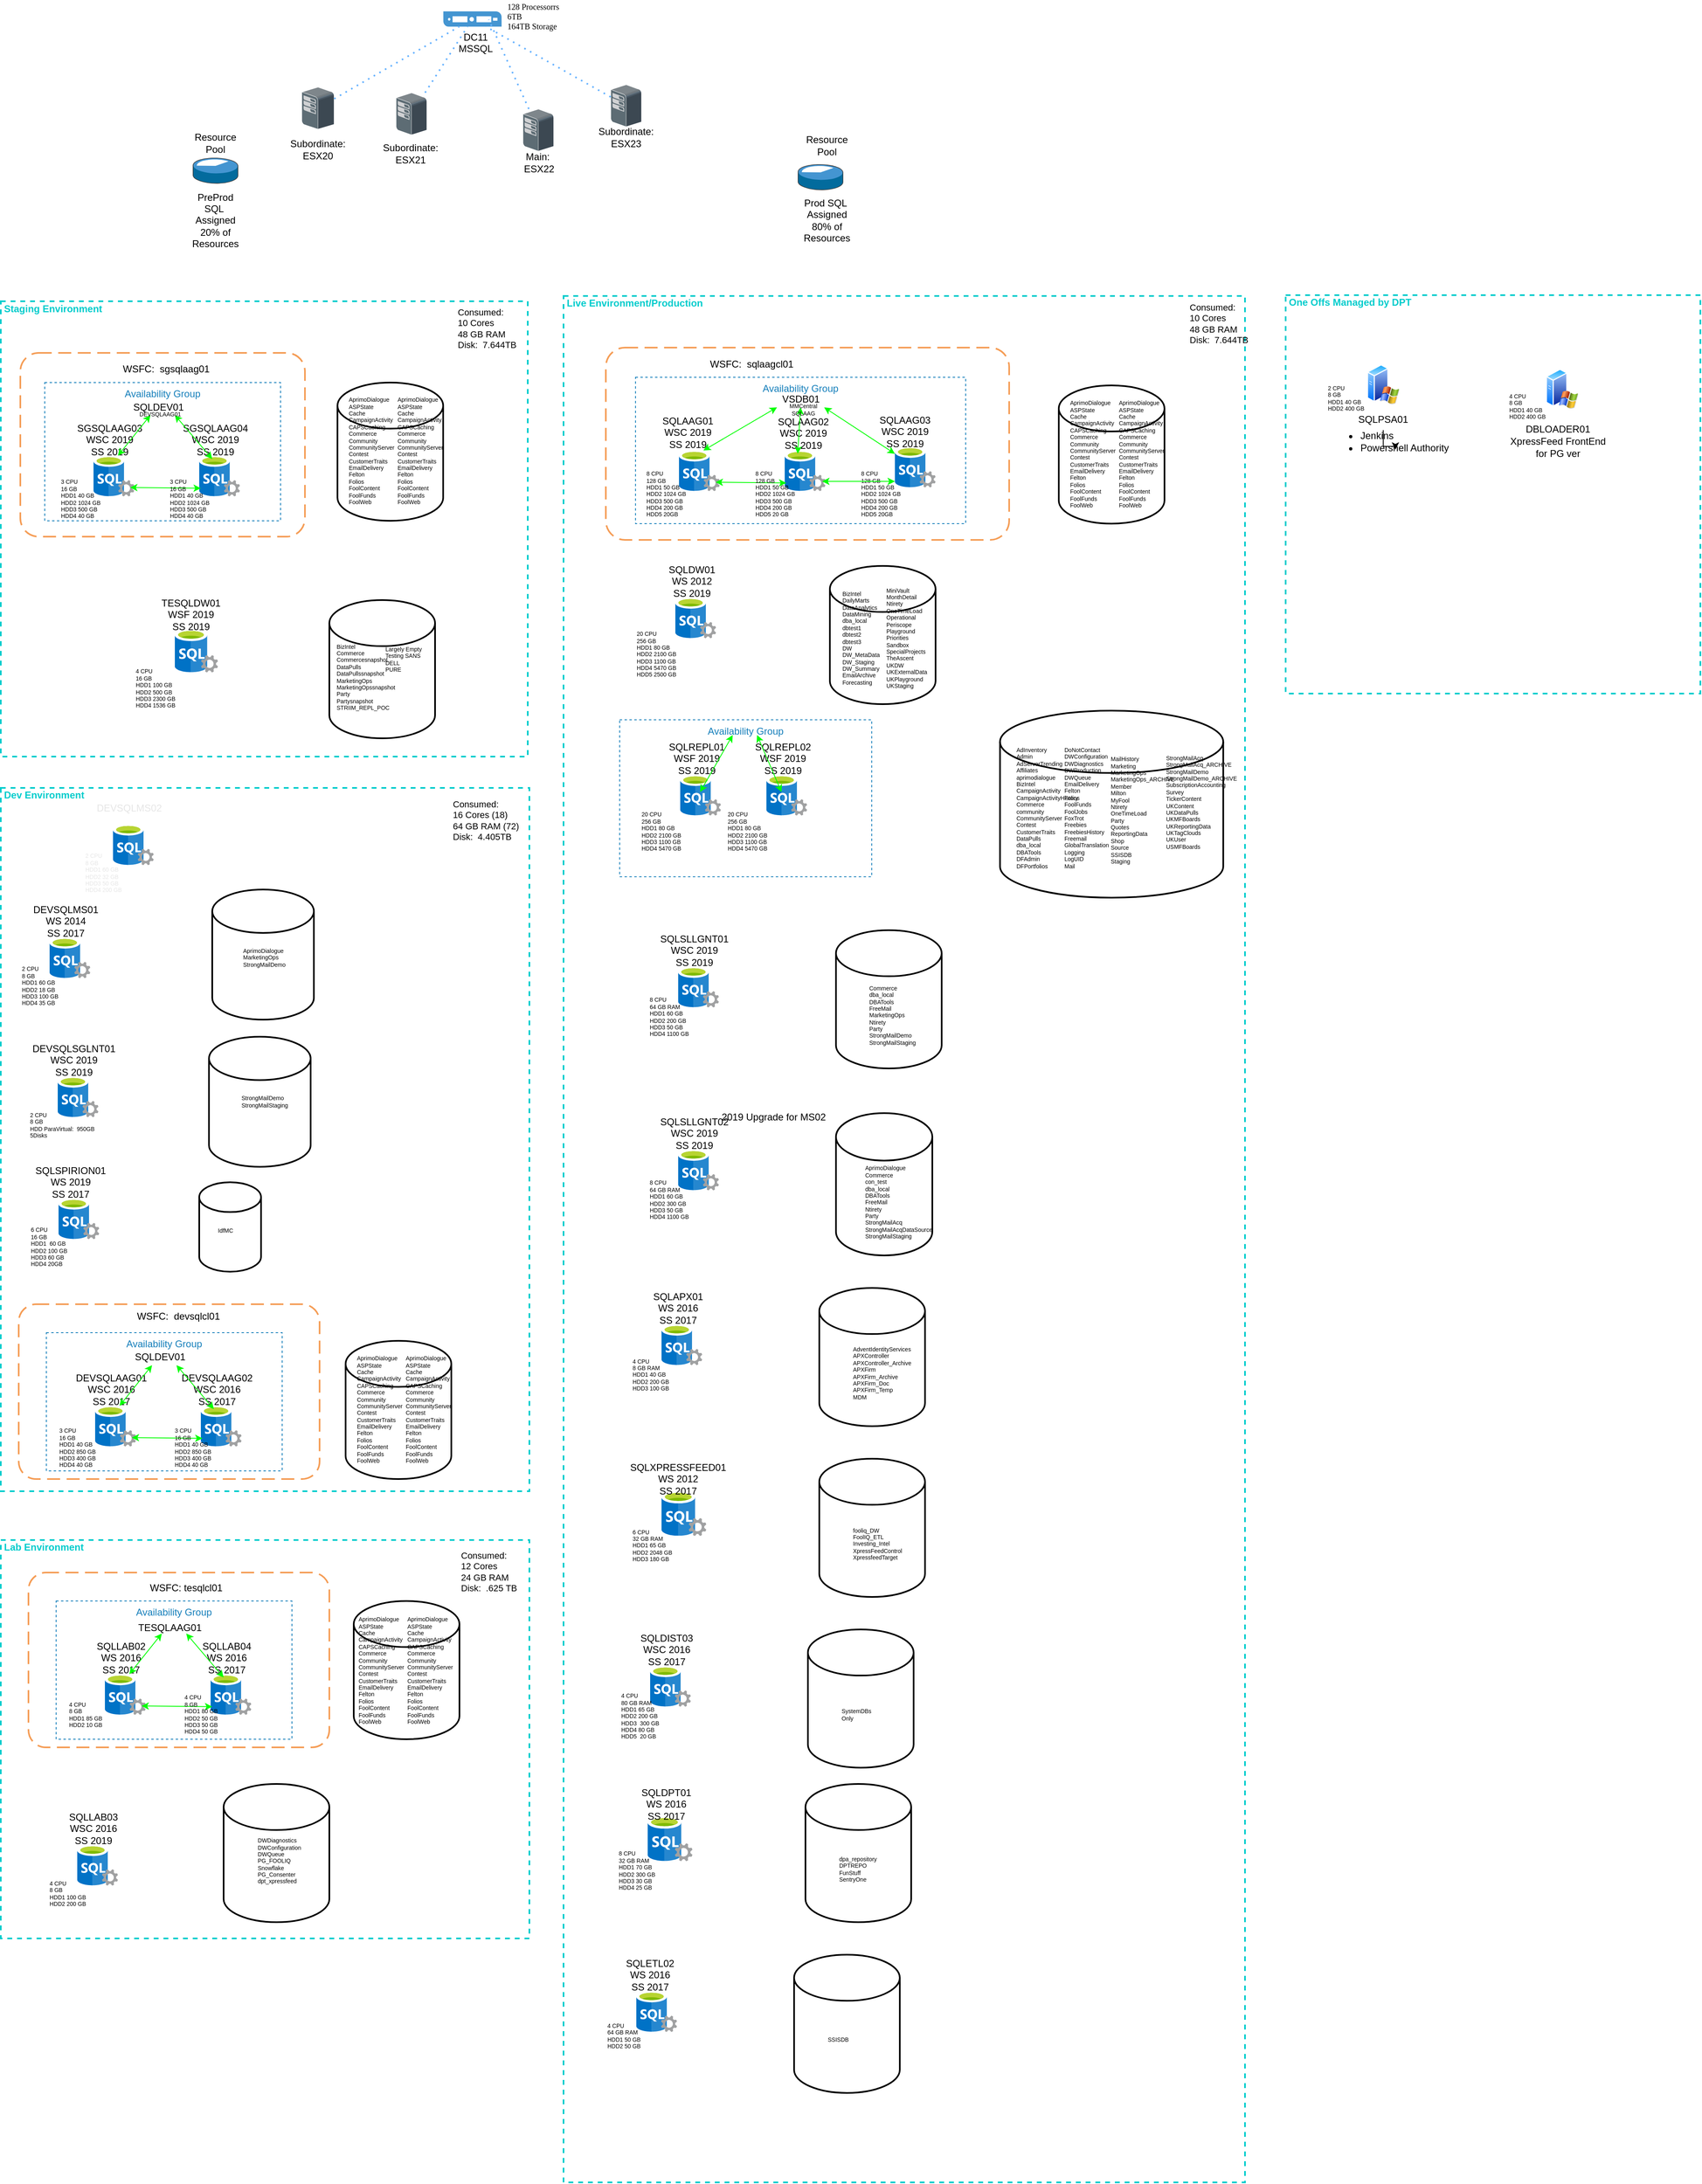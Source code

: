 <mxfile version="14.9.6" type="github">
  <diagram id="utdpxdcATHKkvTewt8IE" name="Page-1">
    <mxGraphModel dx="839" dy="751" grid="1" gridSize="10" guides="1" tooltips="1" connect="1" arrows="1" fold="1" page="1" pageScale="1" pageWidth="4681" pageHeight="3300" math="0" shadow="0">
      <root>
        <mxCell id="0" />
        <mxCell id="1" parent="0" />
        <mxCell id="eBU5GqzzXGcEVhKnOeFu-20" value="" style="strokeWidth=2;html=1;shape=mxgraph.flowchart.database;whiteSpace=wrap;" parent="1" vertex="1">
          <mxGeometry x="1047" y="1160" width="130" height="170" as="geometry" />
        </mxCell>
        <mxCell id="xU6hME46SP4f6GM8zD-e-156" value="&lt;font color=&quot;#00cccc&quot;&gt;Live Environment/Production&lt;/font&gt;" style="html=1;fontColor=#FF3333;fontStyle=1;align=left;verticalAlign=top;spacing=0;labelBorderColor=none;fillColor=none;dashed=1;strokeWidth=2;spacingLeft=4;spacingTop=-3;strokeColor=#00CCCC;" parent="1" vertex="1">
          <mxGeometry x="712" y="380" width="838" height="2320" as="geometry" />
        </mxCell>
        <mxCell id="xU6hME46SP4f6GM8zD-e-108" value="&lt;font color=&quot;#00cccc&quot;&gt;Dev Environment&lt;/font&gt;" style="html=1;fontColor=#FF3333;fontStyle=1;align=left;verticalAlign=top;spacing=0;labelBorderColor=none;fillColor=none;dashed=1;strokeWidth=2;spacingLeft=4;spacingTop=-3;strokeColor=#00CCCC;" parent="1" vertex="1">
          <mxGeometry x="20" y="985" width="650" height="865" as="geometry" />
        </mxCell>
        <mxCell id="xU6hME46SP4f6GM8zD-e-151" value="" style="strokeWidth=2;html=1;shape=mxgraph.flowchart.database;whiteSpace=wrap;" parent="1" vertex="1">
          <mxGeometry x="276" y="1291" width="125" height="160" as="geometry" />
        </mxCell>
        <mxCell id="xU6hME46SP4f6GM8zD-e-20" value="" style="rounded=1;arcSize=10;dashed=1;strokeColor=#F59D56;fillColor=none;gradientColor=none;dashPattern=8 4;strokeWidth=2;" parent="1" vertex="1">
          <mxGeometry x="42" y="1620" width="370" height="215" as="geometry" />
        </mxCell>
        <mxCell id="xU6hME46SP4f6GM8zD-e-119" value="&lt;font color=&quot;#00cccc&quot;&gt;Staging Environment&lt;/font&gt;" style="html=1;fontColor=#FF3333;fontStyle=1;align=left;verticalAlign=top;spacing=0;labelBorderColor=none;fillColor=none;dashed=1;strokeWidth=2;spacingLeft=4;spacingTop=-3;strokeColor=#00CCCC;" parent="1" vertex="1">
          <mxGeometry x="20" y="386.5" width="648" height="560" as="geometry" />
        </mxCell>
        <mxCell id="xU6hME46SP4f6GM8zD-e-109" value="&lt;font color=&quot;#00cccc&quot;&gt;Lab Environment&lt;/font&gt;" style="html=1;fontColor=#FF3333;fontStyle=1;align=left;verticalAlign=top;spacing=0;labelBorderColor=none;fillColor=none;dashed=1;strokeWidth=2;spacingLeft=4;spacingTop=-3;strokeColor=#00CCCC;" parent="1" vertex="1">
          <mxGeometry x="20" y="1910" width="650" height="490" as="geometry" />
        </mxCell>
        <mxCell id="xU6hME46SP4f6GM8zD-e-115" value="" style="strokeWidth=2;html=1;shape=mxgraph.flowchart.database;whiteSpace=wrap;" parent="1" vertex="1">
          <mxGeometry x="294" y="2210" width="130" height="170" as="geometry" />
        </mxCell>
        <mxCell id="xU6hME46SP4f6GM8zD-e-91" value="" style="rounded=1;arcSize=10;dashed=1;strokeColor=#F59D56;fillColor=none;gradientColor=none;dashPattern=8 4;strokeWidth=2;" parent="1" vertex="1">
          <mxGeometry x="54" y="1950" width="370" height="215" as="geometry" />
        </mxCell>
        <mxCell id="xU6hME46SP4f6GM8zD-e-19" value="" style="rounded=1;arcSize=10;dashed=1;strokeColor=#F59D56;fillColor=none;gradientColor=none;dashPattern=8 4;strokeWidth=2;" parent="1" vertex="1">
          <mxGeometry x="44" y="450" width="350" height="226" as="geometry" />
        </mxCell>
        <mxCell id="s3oKKZyK6elYPLjLefH5-4" value="Availability Group" style="fillColor=none;strokeColor=#147EBA;dashed=1;verticalAlign=top;fontStyle=0;fontColor=#147EBA;" parent="1" vertex="1">
          <mxGeometry x="76" y="1655" width="290" height="170" as="geometry" />
        </mxCell>
        <mxCell id="s3oKKZyK6elYPLjLefH5-1" value="" style="aspect=fixed;html=1;points=[];align=center;image;fontSize=12;image=img/lib/mscae/SQL_Servers.svg;" parent="1" vertex="1">
          <mxGeometry x="136" y="1745" width="50" height="50" as="geometry" />
        </mxCell>
        <mxCell id="s3oKKZyK6elYPLjLefH5-2" value="" style="aspect=fixed;html=1;points=[];align=center;image;fontSize=12;image=img/lib/mscae/SQL_Servers.svg;" parent="1" vertex="1">
          <mxGeometry x="266" y="1745" width="50" height="50" as="geometry" />
        </mxCell>
        <mxCell id="s3oKKZyK6elYPLjLefH5-3" value="" style="aspect=fixed;html=1;points=[];align=center;image;fontSize=12;image=img/lib/mscae/SQL_Servers.svg;" parent="1" vertex="1">
          <mxGeometry x="234" y="790" width="53" height="53" as="geometry" />
        </mxCell>
        <mxCell id="s3oKKZyK6elYPLjLefH5-5" value="TESQLDW01&lt;br&gt;WSF 2019&lt;br&gt;SS 2019" style="text;html=1;strokeColor=none;fillColor=none;align=center;verticalAlign=middle;whiteSpace=wrap;rounded=0;" parent="1" vertex="1">
          <mxGeometry x="234" y="762" width="40" height="20" as="geometry" />
        </mxCell>
        <mxCell id="s3oKKZyK6elYPLjLefH5-6" value="DEVSQLAAG01&lt;br&gt;WSC 2016&lt;br&gt;SS 2017" style="text;html=1;strokeColor=none;fillColor=none;align=center;verticalAlign=middle;whiteSpace=wrap;rounded=0;" parent="1" vertex="1">
          <mxGeometry x="136" y="1715" width="40" height="20" as="geometry" />
        </mxCell>
        <mxCell id="s3oKKZyK6elYPLjLefH5-8" value="DEVSQLAAG02&lt;br&gt;WSC 2016&lt;br&gt;SS 2017" style="text;html=1;strokeColor=none;fillColor=none;align=center;verticalAlign=middle;whiteSpace=wrap;rounded=0;" parent="1" vertex="1">
          <mxGeometry x="266" y="1715" width="40" height="20" as="geometry" />
        </mxCell>
        <mxCell id="s3oKKZyK6elYPLjLefH5-10" value="" style="strokeWidth=2;html=1;shape=mxgraph.flowchart.database;whiteSpace=wrap;" parent="1" vertex="1">
          <mxGeometry x="264" y="1470" width="76" height="110" as="geometry" />
        </mxCell>
        <mxCell id="s3oKKZyK6elYPLjLefH5-11" value="&lt;div&gt;IdfMC&lt;br&gt;&lt;/div&gt;" style="text;html=1;strokeColor=none;fillColor=none;align=left;verticalAlign=middle;whiteSpace=wrap;rounded=0;fontSize=7;" parent="1" vertex="1">
          <mxGeometry x="285" y="1490" width="44" height="80" as="geometry" />
        </mxCell>
        <mxCell id="s3oKKZyK6elYPLjLefH5-16" value="" style="shape=image;html=1;verticalAlign=top;verticalLabelPosition=bottom;labelBackgroundColor=#ffffff;imageAspect=0;aspect=fixed;image=https://cdn0.iconfinder.com/data/icons/pulse_pack_by_chromatix/128/suivant_natural.png;fontSize=7;align=left;" parent="1" vertex="1">
          <mxGeometry x="296" y="754" width="128" height="128" as="geometry" />
        </mxCell>
        <mxCell id="s3oKKZyK6elYPLjLefH5-17" value="" style="strokeWidth=2;html=1;shape=mxgraph.flowchart.database;whiteSpace=wrap;" parent="1" vertex="1">
          <mxGeometry x="424" y="754" width="130" height="170" as="geometry" />
        </mxCell>
        <mxCell id="s3oKKZyK6elYPLjLefH5-18" value="&lt;div style=&quot;font-size: 7px&quot;&gt;&lt;div&gt;BizIntel&lt;/div&gt;&lt;div&gt;Commerce&lt;/div&gt;&lt;div&gt;Commercesnapshot&lt;/div&gt;&lt;div&gt;DataPulls&lt;/div&gt;&lt;div&gt;DataPullssnapshot&lt;/div&gt;&lt;div&gt;MarketingOps&lt;/div&gt;&lt;div&gt;MarketingOpssnapshot&lt;/div&gt;&lt;div&gt;Party&lt;/div&gt;&lt;div&gt;Partysnapshot&lt;/div&gt;&lt;div&gt;STRIIM_REPL_POC&lt;/div&gt;&lt;/div&gt;" style="text;html=1;strokeColor=none;fillColor=none;align=left;verticalAlign=middle;whiteSpace=wrap;rounded=0;fontSize=7;" parent="1" vertex="1">
          <mxGeometry x="431" y="784" width="54.5" height="129" as="geometry" />
        </mxCell>
        <mxCell id="s3oKKZyK6elYPLjLefH5-20" value="&lt;div style=&quot;font-size: 7px&quot;&gt;Largely Empty&lt;/div&gt;&lt;div style=&quot;font-size: 7px&quot;&gt;Testing SANS&lt;/div&gt;&lt;div style=&quot;font-size: 7px&quot;&gt;DELL&lt;/div&gt;&lt;div style=&quot;font-size: 7px&quot;&gt;PURE&lt;/div&gt;" style="text;html=1;strokeColor=none;fillColor=none;align=left;verticalAlign=middle;whiteSpace=wrap;rounded=0;fontSize=7;" parent="1" vertex="1">
          <mxGeometry x="491" y="783" width="50" height="87" as="geometry" />
        </mxCell>
        <mxCell id="s3oKKZyK6elYPLjLefH5-21" value="&lt;font style=&quot;font-size: 12px&quot;&gt;SQLDEV01&lt;/font&gt;" style="text;html=1;strokeColor=none;fillColor=none;align=center;verticalAlign=middle;whiteSpace=wrap;rounded=0;fontSize=7;" parent="1" vertex="1">
          <mxGeometry x="196" y="1675" width="40" height="20" as="geometry" />
        </mxCell>
        <mxCell id="s3oKKZyK6elYPLjLefH5-24" value="" style="endArrow=classic;startArrow=classic;html=1;fontSize=7;exitX=0.9;exitY=0.78;exitDx=0;exitDy=0;exitPerimeter=0;entryX=0.04;entryY=0.8;entryDx=0;entryDy=0;entryPerimeter=0;strokeColor=#00FF00;" parent="1" source="s3oKKZyK6elYPLjLefH5-1" target="s3oKKZyK6elYPLjLefH5-2" edge="1">
          <mxGeometry width="50" height="50" relative="1" as="geometry">
            <mxPoint x="205" y="1815" as="sourcePoint" />
            <mxPoint x="255" y="1765" as="targetPoint" />
          </mxGeometry>
        </mxCell>
        <mxCell id="s3oKKZyK6elYPLjLefH5-25" value="" style="endArrow=classic;startArrow=classic;html=1;fontSize=7;entryX=0.25;entryY=1;entryDx=0;entryDy=0;exitX=0.6;exitY=0;exitDx=0;exitDy=0;exitPerimeter=0;strokeColor=#00FF00;" parent="1" source="s3oKKZyK6elYPLjLefH5-1" target="s3oKKZyK6elYPLjLefH5-21" edge="1">
          <mxGeometry width="50" height="50" relative="1" as="geometry">
            <mxPoint x="166" y="1745" as="sourcePoint" />
            <mxPoint x="216" y="1695" as="targetPoint" />
          </mxGeometry>
        </mxCell>
        <mxCell id="s3oKKZyK6elYPLjLefH5-26" value="" style="endArrow=classic;startArrow=classic;html=1;fontSize=7;exitX=0.32;exitY=0.08;exitDx=0;exitDy=0;exitPerimeter=0;entryX=1;entryY=1;entryDx=0;entryDy=0;strokeColor=#00FF00;" parent="1" source="s3oKKZyK6elYPLjLefH5-2" target="s3oKKZyK6elYPLjLefH5-21" edge="1">
          <mxGeometry width="50" height="50" relative="1" as="geometry">
            <mxPoint x="176" y="1755" as="sourcePoint" />
            <mxPoint x="226" y="1705" as="targetPoint" />
          </mxGeometry>
        </mxCell>
        <mxCell id="s3oKKZyK6elYPLjLefH5-27" value="" style="shape=image;html=1;verticalAlign=top;verticalLabelPosition=bottom;labelBackgroundColor=#ffffff;imageAspect=0;aspect=fixed;image=https://cdn0.iconfinder.com/data/icons/pulse_pack_by_chromatix/128/suivant_natural.png;fontSize=7;align=left;" parent="1" vertex="1">
          <mxGeometry x="316" y="1697" width="128" height="128" as="geometry" />
        </mxCell>
        <mxCell id="s3oKKZyK6elYPLjLefH5-28" value="" style="shadow=0;dashed=0;html=1;labelPosition=center;verticalLabelPosition=bottom;verticalAlign=top;align=center;outlineConnect=0;shape=mxgraph.veeam.3d.esx_esxi;fontSize=7;" parent="1" vertex="1">
          <mxGeometry x="506" y="130" width="38" height="52" as="geometry" />
        </mxCell>
        <mxCell id="s3oKKZyK6elYPLjLefH5-29" value="&lt;font style=&quot;font-size: 12px&quot;&gt;DC11 MSSQL&lt;br&gt;&amp;nbsp;&lt;/font&gt;" style="text;html=1;strokeColor=none;fillColor=none;align=center;verticalAlign=middle;whiteSpace=wrap;rounded=0;fontSize=7;" parent="1" vertex="1">
          <mxGeometry x="584" y="66" width="40" height="20" as="geometry" />
        </mxCell>
        <mxCell id="s3oKKZyK6elYPLjLefH5-30" value="&lt;font face=&quot;Times New Roman&quot; style=&quot;font-size: 10px&quot;&gt;128 Processorrs&lt;br&gt;6TB&lt;br&gt;164TB Storage&lt;/font&gt;" style="text;html=1;strokeColor=none;fillColor=none;align=left;verticalAlign=middle;whiteSpace=wrap;rounded=0;fontSize=7;" parent="1" vertex="1">
          <mxGeometry x="641" y="16" width="80" height="40" as="geometry" />
        </mxCell>
        <mxCell id="s3oKKZyK6elYPLjLefH5-31" value="" style="pointerEvents=1;shadow=0;dashed=0;html=1;strokeColor=none;fillColor=#4495D1;labelPosition=center;verticalLabelPosition=bottom;verticalAlign=top;align=center;outlineConnect=0;shape=mxgraph.veeam.server;fontSize=7;" parent="1" vertex="1">
          <mxGeometry x="564.2" y="30" width="71.6" height="18.8" as="geometry" />
        </mxCell>
        <mxCell id="s3oKKZyK6elYPLjLefH5-36" value="" style="shadow=0;dashed=0;html=1;labelPosition=center;verticalLabelPosition=bottom;verticalAlign=top;align=center;outlineConnect=0;shape=mxgraph.veeam.3d.esx_esxi;fontSize=7;" parent="1" vertex="1">
          <mxGeometry x="390" y="123" width="40" height="52" as="geometry" />
        </mxCell>
        <mxCell id="s3oKKZyK6elYPLjLefH5-37" value="Subordinate:&lt;br&gt;ESX20" style="text;html=1;strokeColor=none;fillColor=none;align=center;verticalAlign=middle;whiteSpace=wrap;rounded=0;fontSize=12;" parent="1" vertex="1">
          <mxGeometry x="390" y="190" width="40" height="20" as="geometry" />
        </mxCell>
        <mxCell id="s3oKKZyK6elYPLjLefH5-38" value="Subordinate:&lt;br&gt;ESX21" style="text;html=1;strokeColor=none;fillColor=none;align=center;verticalAlign=middle;whiteSpace=wrap;rounded=0;fontSize=12;" parent="1" vertex="1">
          <mxGeometry x="504.0" y="195" width="40" height="20" as="geometry" />
        </mxCell>
        <mxCell id="s3oKKZyK6elYPLjLefH5-41" value="" style="shadow=0;dashed=0;html=1;labelPosition=center;verticalLabelPosition=bottom;verticalAlign=top;align=center;outlineConnect=0;shape=mxgraph.veeam.3d.esx_esxi;fontSize=7;" parent="1" vertex="1">
          <mxGeometry x="662" y="150" width="38" height="52" as="geometry" />
        </mxCell>
        <mxCell id="s3oKKZyK6elYPLjLefH5-42" value="Main:&amp;nbsp; ESX22" style="text;html=1;strokeColor=none;fillColor=none;align=center;verticalAlign=middle;whiteSpace=wrap;rounded=0;fontSize=12;" parent="1" vertex="1">
          <mxGeometry x="662" y="210" width="40" height="12" as="geometry" />
        </mxCell>
        <mxCell id="s3oKKZyK6elYPLjLefH5-45" value="" style="shadow=0;dashed=0;html=1;labelPosition=center;verticalLabelPosition=bottom;verticalAlign=top;align=center;outlineConnect=0;shape=mxgraph.veeam.3d.esx_esxi;fontSize=7;" parent="1" vertex="1">
          <mxGeometry x="770" y="120" width="38" height="52" as="geometry" />
        </mxCell>
        <mxCell id="s3oKKZyK6elYPLjLefH5-46" value="Subordinate: ESX23" style="text;html=1;strokeColor=none;fillColor=none;align=center;verticalAlign=middle;whiteSpace=wrap;rounded=0;fontSize=12;" parent="1" vertex="1">
          <mxGeometry x="769" y="179" width="40" height="12" as="geometry" />
        </mxCell>
        <mxCell id="s3oKKZyK6elYPLjLefH5-47" value="" style="endArrow=none;dashed=1;html=1;dashPattern=1 3;strokeWidth=2;fontSize=12;strokeColor=#66B2FF;" parent="1" source="s3oKKZyK6elYPLjLefH5-36" target="s3oKKZyK6elYPLjLefH5-31" edge="1">
          <mxGeometry width="50" height="50" relative="1" as="geometry">
            <mxPoint x="460" y="200" as="sourcePoint" />
            <mxPoint x="510" y="150" as="targetPoint" />
          </mxGeometry>
        </mxCell>
        <mxCell id="s3oKKZyK6elYPLjLefH5-48" value="" style="endArrow=none;dashed=1;html=1;dashPattern=1 3;strokeWidth=2;fontSize=12;strokeColor=#66B2FF;" parent="1" source="s3oKKZyK6elYPLjLefH5-28" target="s3oKKZyK6elYPLjLefH5-31" edge="1">
          <mxGeometry width="50" height="50" relative="1" as="geometry">
            <mxPoint x="490" y="143.343" as="sourcePoint" />
            <mxPoint x="597.993" y="58.8" as="targetPoint" />
          </mxGeometry>
        </mxCell>
        <mxCell id="s3oKKZyK6elYPLjLefH5-49" value="" style="endArrow=none;dashed=1;html=1;dashPattern=1 3;strokeWidth=2;fontSize=12;strokeColor=#66B2FF;" parent="1" source="s3oKKZyK6elYPLjLefH5-41" edge="1">
          <mxGeometry width="50" height="50" relative="1" as="geometry">
            <mxPoint x="500" y="153.343" as="sourcePoint" />
            <mxPoint x="620" y="40" as="targetPoint" />
          </mxGeometry>
        </mxCell>
        <mxCell id="s3oKKZyK6elYPLjLefH5-50" value="" style="endArrow=none;dashed=1;html=1;dashPattern=1 3;strokeWidth=2;fontSize=12;strokeColor=#66B2FF;" parent="1" source="s3oKKZyK6elYPLjLefH5-45" target="s3oKKZyK6elYPLjLefH5-31" edge="1">
          <mxGeometry width="50" height="50" relative="1" as="geometry">
            <mxPoint x="510" y="163.343" as="sourcePoint" />
            <mxPoint x="617.993" y="78.8" as="targetPoint" />
          </mxGeometry>
        </mxCell>
        <mxCell id="xU6hME46SP4f6GM8zD-e-4" value="Availability Group" style="fillColor=none;strokeColor=#147EBA;dashed=1;verticalAlign=top;fontStyle=0;fontColor=#147EBA;" parent="1" vertex="1">
          <mxGeometry x="74" y="486.5" width="290" height="170" as="geometry" />
        </mxCell>
        <mxCell id="xU6hME46SP4f6GM8zD-e-5" value="" style="aspect=fixed;html=1;points=[];align=center;image;fontSize=12;image=img/lib/mscae/SQL_Servers.svg;" parent="1" vertex="1">
          <mxGeometry x="134" y="576.5" width="50" height="50" as="geometry" />
        </mxCell>
        <mxCell id="xU6hME46SP4f6GM8zD-e-6" value="" style="aspect=fixed;html=1;points=[];align=center;image;fontSize=12;image=img/lib/mscae/SQL_Servers.svg;" parent="1" vertex="1">
          <mxGeometry x="264" y="576.5" width="50" height="50" as="geometry" />
        </mxCell>
        <mxCell id="xU6hME46SP4f6GM8zD-e-7" value="SGSQLAAG03&lt;br&gt;WSC 2019&lt;span style=&quot;white-space: pre&quot;&gt;&lt;/span&gt;&lt;br&gt;SS 2019" style="text;html=1;strokeColor=none;fillColor=none;align=center;verticalAlign=middle;whiteSpace=wrap;rounded=0;" parent="1" vertex="1">
          <mxGeometry x="134" y="546.5" width="40" height="20" as="geometry" />
        </mxCell>
        <mxCell id="xU6hME46SP4f6GM8zD-e-8" value="SGSQLAAG04&lt;br&gt;WSC 2019&lt;br&gt;SS 2019" style="text;html=1;strokeColor=none;fillColor=none;align=center;verticalAlign=middle;whiteSpace=wrap;rounded=0;" parent="1" vertex="1">
          <mxGeometry x="264" y="546.5" width="40" height="20" as="geometry" />
        </mxCell>
        <mxCell id="xU6hME46SP4f6GM8zD-e-9" value="" style="strokeWidth=2;html=1;shape=mxgraph.flowchart.database;whiteSpace=wrap;" parent="1" vertex="1">
          <mxGeometry x="434" y="486.5" width="130" height="170" as="geometry" />
        </mxCell>
        <mxCell id="xU6hME46SP4f6GM8zD-e-10" value="&lt;div style=&quot;font-size: 7px&quot;&gt;AprimoDialogue&lt;/div&gt;&lt;div style=&quot;font-size: 7px&quot;&gt;ASPState&lt;/div&gt;&lt;div style=&quot;font-size: 7px&quot;&gt;Cache&lt;/div&gt;&lt;div style=&quot;font-size: 7px&quot;&gt;CampaignActivity&lt;/div&gt;&lt;div style=&quot;font-size: 7px&quot;&gt;CAPSCaching&lt;/div&gt;&lt;div style=&quot;font-size: 7px&quot;&gt;Commerce&lt;/div&gt;&lt;div style=&quot;font-size: 7px&quot;&gt;Community&lt;/div&gt;&lt;div style=&quot;font-size: 7px&quot;&gt;CommunityServer&lt;/div&gt;&lt;div style=&quot;font-size: 7px&quot;&gt;Contest&lt;/div&gt;&lt;div style=&quot;font-size: 7px&quot;&gt;CustomerTraits&lt;/div&gt;&lt;div style=&quot;font-size: 7px&quot;&gt;EmailDelivery&lt;/div&gt;&lt;div style=&quot;font-size: 7px&quot;&gt;Felton&lt;/div&gt;&lt;div style=&quot;font-size: 7px&quot;&gt;Folios&lt;/div&gt;&lt;div style=&quot;font-size: 7px&quot;&gt;FoolContent&lt;/div&gt;&lt;div style=&quot;font-size: 7px&quot;&gt;FoolFunds&lt;/div&gt;&lt;div style=&quot;font-size: 7px&quot;&gt;FoolWeb&lt;/div&gt;&lt;div style=&quot;font-size: 7px&quot;&gt;&lt;br&gt;&lt;/div&gt;" style="text;html=1;strokeColor=none;fillColor=none;align=left;verticalAlign=middle;whiteSpace=wrap;rounded=0;fontSize=7;" parent="1" vertex="1">
          <mxGeometry x="446" y="510" width="50" height="130" as="geometry" />
        </mxCell>
        <mxCell id="xU6hME46SP4f6GM8zD-e-12" value="&lt;div style=&quot;font-size: 7px&quot;&gt;AprimoDialogue&lt;/div&gt;&lt;div style=&quot;font-size: 7px&quot;&gt;ASPState&lt;/div&gt;&lt;div style=&quot;font-size: 7px&quot;&gt;Cache&lt;/div&gt;&lt;div style=&quot;font-size: 7px&quot;&gt;CampaignActivity&lt;/div&gt;&lt;div style=&quot;font-size: 7px&quot;&gt;CAPSCaching&lt;/div&gt;&lt;div style=&quot;font-size: 7px&quot;&gt;Commerce&lt;/div&gt;&lt;div style=&quot;font-size: 7px&quot;&gt;Community&lt;/div&gt;&lt;div style=&quot;font-size: 7px&quot;&gt;CommunityServer&lt;/div&gt;&lt;div style=&quot;font-size: 7px&quot;&gt;Contest&lt;/div&gt;&lt;div style=&quot;font-size: 7px&quot;&gt;CustomerTraits&lt;/div&gt;&lt;div style=&quot;font-size: 7px&quot;&gt;EmailDelivery&lt;/div&gt;&lt;div style=&quot;font-size: 7px&quot;&gt;Felton&lt;/div&gt;&lt;div style=&quot;font-size: 7px&quot;&gt;Folios&lt;/div&gt;&lt;div style=&quot;font-size: 7px&quot;&gt;FoolContent&lt;/div&gt;&lt;div style=&quot;font-size: 7px&quot;&gt;FoolFunds&lt;/div&gt;&lt;div style=&quot;font-size: 7px&quot;&gt;FoolWeb&lt;/div&gt;&lt;div style=&quot;font-size: 7px&quot;&gt;&lt;br&gt;&lt;/div&gt;" style="text;html=1;strokeColor=none;fillColor=none;align=left;verticalAlign=middle;whiteSpace=wrap;rounded=0;fontSize=7;" parent="1" vertex="1">
          <mxGeometry x="506" y="510" width="50" height="130" as="geometry" />
        </mxCell>
        <mxCell id="xU6hME46SP4f6GM8zD-e-13" value="&lt;font style=&quot;font-size: 12px&quot;&gt;SQLDEV01&lt;/font&gt;" style="text;html=1;strokeColor=none;fillColor=none;align=center;verticalAlign=middle;whiteSpace=wrap;rounded=0;fontSize=7;" parent="1" vertex="1">
          <mxGeometry x="194" y="506.5" width="40" height="20" as="geometry" />
        </mxCell>
        <mxCell id="xU6hME46SP4f6GM8zD-e-14" value="" style="endArrow=classic;startArrow=classic;html=1;fontSize=7;exitX=0.9;exitY=0.78;exitDx=0;exitDy=0;exitPerimeter=0;entryX=0.04;entryY=0.8;entryDx=0;entryDy=0;entryPerimeter=0;strokeColor=#00FF00;" parent="1" source="xU6hME46SP4f6GM8zD-e-5" target="xU6hME46SP4f6GM8zD-e-6" edge="1">
          <mxGeometry width="50" height="50" relative="1" as="geometry">
            <mxPoint x="203" y="646.5" as="sourcePoint" />
            <mxPoint x="253" y="596.5" as="targetPoint" />
          </mxGeometry>
        </mxCell>
        <mxCell id="xU6hME46SP4f6GM8zD-e-15" value="" style="endArrow=classic;startArrow=classic;html=1;fontSize=7;entryX=0.25;entryY=1;entryDx=0;entryDy=0;exitX=0.6;exitY=0;exitDx=0;exitDy=0;exitPerimeter=0;strokeColor=#00FF00;" parent="1" source="xU6hME46SP4f6GM8zD-e-5" target="xU6hME46SP4f6GM8zD-e-13" edge="1">
          <mxGeometry width="50" height="50" relative="1" as="geometry">
            <mxPoint x="164" y="576.5" as="sourcePoint" />
            <mxPoint x="214" y="526.5" as="targetPoint" />
          </mxGeometry>
        </mxCell>
        <mxCell id="xU6hME46SP4f6GM8zD-e-16" value="" style="endArrow=classic;startArrow=classic;html=1;fontSize=7;exitX=0.32;exitY=0.08;exitDx=0;exitDy=0;exitPerimeter=0;entryX=1;entryY=1;entryDx=0;entryDy=0;strokeColor=#00FF00;" parent="1" source="xU6hME46SP4f6GM8zD-e-6" target="xU6hME46SP4f6GM8zD-e-13" edge="1">
          <mxGeometry width="50" height="50" relative="1" as="geometry">
            <mxPoint x="174" y="586.5" as="sourcePoint" />
            <mxPoint x="224" y="536.5" as="targetPoint" />
          </mxGeometry>
        </mxCell>
        <mxCell id="xU6hME46SP4f6GM8zD-e-17" value="" style="shape=image;html=1;verticalAlign=top;verticalLabelPosition=bottom;labelBackgroundColor=#ffffff;imageAspect=0;aspect=fixed;image=https://cdn0.iconfinder.com/data/icons/pulse_pack_by_chromatix/128/suivant_natural.png;fontSize=7;align=left;" parent="1" vertex="1">
          <mxGeometry x="306" y="526.5" width="128" height="128" as="geometry" />
        </mxCell>
        <mxCell id="xU6hME46SP4f6GM8zD-e-76" value="Availability Group" style="fillColor=none;strokeColor=#147EBA;dashed=1;verticalAlign=top;fontStyle=0;fontColor=#147EBA;" parent="1" vertex="1">
          <mxGeometry x="88" y="1985" width="290" height="170" as="geometry" />
        </mxCell>
        <mxCell id="xU6hME46SP4f6GM8zD-e-77" value="" style="aspect=fixed;html=1;points=[];align=center;image;fontSize=12;image=img/lib/mscae/SQL_Servers.svg;" parent="1" vertex="1">
          <mxGeometry x="148" y="2075" width="50" height="50" as="geometry" />
        </mxCell>
        <mxCell id="xU6hME46SP4f6GM8zD-e-78" value="" style="aspect=fixed;html=1;points=[];align=center;image;fontSize=12;image=img/lib/mscae/SQL_Servers.svg;" parent="1" vertex="1">
          <mxGeometry x="278" y="2075" width="50" height="50" as="geometry" />
        </mxCell>
        <mxCell id="xU6hME46SP4f6GM8zD-e-79" value="SQLLAB02&lt;br&gt;WS 2016&lt;br&gt;SS 2017" style="text;html=1;strokeColor=none;fillColor=none;align=center;verticalAlign=middle;whiteSpace=wrap;rounded=0;" parent="1" vertex="1">
          <mxGeometry x="148" y="2045" width="40" height="20" as="geometry" />
        </mxCell>
        <mxCell id="xU6hME46SP4f6GM8zD-e-80" value="SQLLAB04&lt;br&gt;WS 2016&lt;br&gt;SS 2017&lt;br&gt;" style="text;html=1;strokeColor=none;fillColor=none;align=center;verticalAlign=middle;whiteSpace=wrap;rounded=0;" parent="1" vertex="1">
          <mxGeometry x="278" y="2045" width="40" height="20" as="geometry" />
        </mxCell>
        <mxCell id="xU6hME46SP4f6GM8zD-e-81" value="" style="strokeWidth=2;html=1;shape=mxgraph.flowchart.database;whiteSpace=wrap;" parent="1" vertex="1">
          <mxGeometry x="454" y="1985" width="130" height="170" as="geometry" />
        </mxCell>
        <mxCell id="xU6hME46SP4f6GM8zD-e-82" value="&lt;div style=&quot;font-size: 7px&quot;&gt;AprimoDialogue&lt;/div&gt;&lt;div style=&quot;font-size: 7px&quot;&gt;ASPState&lt;/div&gt;&lt;div style=&quot;font-size: 7px&quot;&gt;Cache&lt;/div&gt;&lt;div style=&quot;font-size: 7px&quot;&gt;CampaignActivity&lt;/div&gt;&lt;div style=&quot;font-size: 7px&quot;&gt;CAPSCaching&lt;/div&gt;&lt;div style=&quot;font-size: 7px&quot;&gt;Commerce&lt;/div&gt;&lt;div style=&quot;font-size: 7px&quot;&gt;Community&lt;/div&gt;&lt;div style=&quot;font-size: 7px&quot;&gt;CommunityServer&lt;/div&gt;&lt;div style=&quot;font-size: 7px&quot;&gt;Contest&lt;/div&gt;&lt;div style=&quot;font-size: 7px&quot;&gt;CustomerTraits&lt;/div&gt;&lt;div style=&quot;font-size: 7px&quot;&gt;EmailDelivery&lt;/div&gt;&lt;div style=&quot;font-size: 7px&quot;&gt;Felton&lt;/div&gt;&lt;div style=&quot;font-size: 7px&quot;&gt;Folios&lt;/div&gt;&lt;div style=&quot;font-size: 7px&quot;&gt;FoolContent&lt;/div&gt;&lt;div style=&quot;font-size: 7px&quot;&gt;FoolFunds&lt;/div&gt;&lt;div style=&quot;font-size: 7px&quot;&gt;FoolWeb&lt;/div&gt;&lt;div style=&quot;font-size: 7px&quot;&gt;&lt;br&gt;&lt;/div&gt;" style="text;html=1;strokeColor=none;fillColor=none;align=left;verticalAlign=middle;whiteSpace=wrap;rounded=0;fontSize=7;" parent="1" vertex="1">
          <mxGeometry x="458" y="2010" width="50" height="130" as="geometry" />
        </mxCell>
        <mxCell id="xU6hME46SP4f6GM8zD-e-84" value="&lt;div style=&quot;font-size: 7px&quot;&gt;AprimoDialogue&lt;/div&gt;&lt;div style=&quot;font-size: 7px&quot;&gt;ASPState&lt;/div&gt;&lt;div style=&quot;font-size: 7px&quot;&gt;Cache&lt;/div&gt;&lt;div style=&quot;font-size: 7px&quot;&gt;CampaignActivity&lt;/div&gt;&lt;div style=&quot;font-size: 7px&quot;&gt;CAPSCaching&lt;/div&gt;&lt;div style=&quot;font-size: 7px&quot;&gt;Commerce&lt;/div&gt;&lt;div style=&quot;font-size: 7px&quot;&gt;Community&lt;/div&gt;&lt;div style=&quot;font-size: 7px&quot;&gt;CommunityServer&lt;/div&gt;&lt;div style=&quot;font-size: 7px&quot;&gt;Contest&lt;/div&gt;&lt;div style=&quot;font-size: 7px&quot;&gt;CustomerTraits&lt;/div&gt;&lt;div style=&quot;font-size: 7px&quot;&gt;EmailDelivery&lt;/div&gt;&lt;div style=&quot;font-size: 7px&quot;&gt;Felton&lt;/div&gt;&lt;div style=&quot;font-size: 7px&quot;&gt;Folios&lt;/div&gt;&lt;div style=&quot;font-size: 7px&quot;&gt;FoolContent&lt;/div&gt;&lt;div style=&quot;font-size: 7px&quot;&gt;FoolFunds&lt;/div&gt;&lt;div style=&quot;font-size: 7px&quot;&gt;FoolWeb&lt;/div&gt;&lt;div style=&quot;font-size: 7px&quot;&gt;&lt;br&gt;&lt;/div&gt;" style="text;html=1;strokeColor=none;fillColor=none;align=left;verticalAlign=middle;whiteSpace=wrap;rounded=0;fontSize=7;" parent="1" vertex="1">
          <mxGeometry x="518" y="2010" width="50" height="130" as="geometry" />
        </mxCell>
        <mxCell id="xU6hME46SP4f6GM8zD-e-85" value="&lt;span style=&quot;font-size: 12px&quot;&gt;TESQLAAG01&lt;/span&gt;" style="text;html=1;strokeColor=none;fillColor=none;align=center;verticalAlign=middle;whiteSpace=wrap;rounded=0;fontSize=7;" parent="1" vertex="1">
          <mxGeometry x="208" y="2010" width="40" height="15" as="geometry" />
        </mxCell>
        <mxCell id="xU6hME46SP4f6GM8zD-e-86" value="" style="endArrow=classic;startArrow=classic;html=1;fontSize=7;exitX=0.9;exitY=0.78;exitDx=0;exitDy=0;exitPerimeter=0;entryX=0.04;entryY=0.8;entryDx=0;entryDy=0;entryPerimeter=0;strokeColor=#00FF00;" parent="1" source="xU6hME46SP4f6GM8zD-e-77" target="xU6hME46SP4f6GM8zD-e-78" edge="1">
          <mxGeometry width="50" height="50" relative="1" as="geometry">
            <mxPoint x="217" y="2145" as="sourcePoint" />
            <mxPoint x="267" y="2095" as="targetPoint" />
          </mxGeometry>
        </mxCell>
        <mxCell id="xU6hME46SP4f6GM8zD-e-87" value="" style="endArrow=classic;startArrow=classic;html=1;fontSize=7;entryX=0.25;entryY=1;entryDx=0;entryDy=0;exitX=0.6;exitY=0;exitDx=0;exitDy=0;exitPerimeter=0;strokeColor=#00FF00;" parent="1" source="xU6hME46SP4f6GM8zD-e-77" target="xU6hME46SP4f6GM8zD-e-85" edge="1">
          <mxGeometry width="50" height="50" relative="1" as="geometry">
            <mxPoint x="178" y="2075" as="sourcePoint" />
            <mxPoint x="228" y="2025" as="targetPoint" />
          </mxGeometry>
        </mxCell>
        <mxCell id="xU6hME46SP4f6GM8zD-e-88" value="" style="endArrow=classic;startArrow=classic;html=1;fontSize=7;exitX=0.32;exitY=0.08;exitDx=0;exitDy=0;exitPerimeter=0;entryX=1;entryY=1;entryDx=0;entryDy=0;strokeColor=#00FF00;" parent="1" source="xU6hME46SP4f6GM8zD-e-78" target="xU6hME46SP4f6GM8zD-e-85" edge="1">
          <mxGeometry width="50" height="50" relative="1" as="geometry">
            <mxPoint x="188" y="2085" as="sourcePoint" />
            <mxPoint x="238" y="2035" as="targetPoint" />
          </mxGeometry>
        </mxCell>
        <mxCell id="xU6hME46SP4f6GM8zD-e-89" value="" style="shape=image;html=1;verticalAlign=top;verticalLabelPosition=bottom;labelBackgroundColor=#ffffff;imageAspect=0;aspect=fixed;image=https://cdn0.iconfinder.com/data/icons/pulse_pack_by_chromatix/128/suivant_natural.png;fontSize=7;align=left;" parent="1" vertex="1">
          <mxGeometry x="328" y="2027" width="128" height="128" as="geometry" />
        </mxCell>
        <mxCell id="xU6hME46SP4f6GM8zD-e-92" value="WSFC: tesqlcl01" style="text;html=1;strokeColor=none;fillColor=none;align=center;verticalAlign=middle;whiteSpace=wrap;rounded=0;" parent="1" vertex="1">
          <mxGeometry x="194" y="1959" width="108" height="20" as="geometry" />
        </mxCell>
        <mxCell id="xU6hME46SP4f6GM8zD-e-93" value="WSFC:&amp;nbsp; devsqlcl01" style="text;html=1;strokeColor=none;fillColor=none;align=center;verticalAlign=middle;whiteSpace=wrap;rounded=0;" parent="1" vertex="1">
          <mxGeometry x="186" y="1625" width="105" height="20" as="geometry" />
        </mxCell>
        <mxCell id="xU6hME46SP4f6GM8zD-e-95" value="WSFC:&amp;nbsp; sgsqlaag01" style="text;html=1;strokeColor=none;fillColor=none;align=center;verticalAlign=middle;whiteSpace=wrap;rounded=0;" parent="1" vertex="1">
          <mxGeometry x="161.5" y="460" width="122.5" height="20" as="geometry" />
        </mxCell>
        <mxCell id="xU6hME46SP4f6GM8zD-e-101" value="" style="shadow=0;dashed=0;html=1;labelPosition=center;verticalLabelPosition=bottom;verticalAlign=top;align=center;outlineConnect=0;shape=mxgraph.veeam.3d.resource_pool;" parent="1" vertex="1">
          <mxGeometry x="256" y="210" width="56" height="32" as="geometry" />
        </mxCell>
        <mxCell id="xU6hME46SP4f6GM8zD-e-102" value="PreProd SQL&amp;nbsp; Assigned 20% of Resources" style="text;html=1;strokeColor=none;fillColor=none;align=center;verticalAlign=middle;whiteSpace=wrap;rounded=0;" parent="1" vertex="1">
          <mxGeometry x="264" y="277" width="40" height="20" as="geometry" />
        </mxCell>
        <mxCell id="xU6hME46SP4f6GM8zD-e-105" value="" style="shadow=0;dashed=0;html=1;labelPosition=center;verticalLabelPosition=bottom;verticalAlign=top;align=center;outlineConnect=0;shape=mxgraph.veeam.3d.resource_pool;" parent="1" vertex="1">
          <mxGeometry x="1000" y="218" width="56" height="32" as="geometry" />
        </mxCell>
        <mxCell id="xU6hME46SP4f6GM8zD-e-106" value="Prod SQL&amp;nbsp; Assigned 80% of Resources" style="text;html=1;strokeColor=none;fillColor=none;align=center;verticalAlign=middle;whiteSpace=wrap;rounded=0;" parent="1" vertex="1">
          <mxGeometry x="1016" y="277" width="40" height="20" as="geometry" />
        </mxCell>
        <mxCell id="xU6hME46SP4f6GM8zD-e-107" value="Resource Pool" style="text;html=1;strokeColor=none;fillColor=none;align=center;verticalAlign=middle;whiteSpace=wrap;rounded=0;" parent="1" vertex="1">
          <mxGeometry x="264" y="182" width="40" height="20" as="geometry" />
        </mxCell>
        <mxCell id="xU6hME46SP4f6GM8zD-e-110" value="" style="aspect=fixed;html=1;points=[];align=center;image;fontSize=12;image=img/lib/mscae/SQL_Servers.svg;" parent="1" vertex="1">
          <mxGeometry x="114" y="2285" width="50" height="50" as="geometry" />
        </mxCell>
        <mxCell id="xU6hME46SP4f6GM8zD-e-111" value="SQLLAB03&lt;br&gt;WSC 2016&lt;br&gt;SS 2019" style="text;html=1;strokeColor=none;fillColor=none;align=center;verticalAlign=middle;whiteSpace=wrap;rounded=0;" parent="1" vertex="1">
          <mxGeometry x="114" y="2255" width="40" height="20" as="geometry" />
        </mxCell>
        <mxCell id="xU6hME46SP4f6GM8zD-e-112" value="&lt;div style=&quot;font-size: 7px&quot;&gt;&lt;div&gt;DWDiagnostics&lt;/div&gt;&lt;div&gt;DWConfiguration&lt;/div&gt;&lt;div&gt;DWQueue&lt;/div&gt;&lt;div&gt;PG_FOOLIQ&lt;/div&gt;&lt;div&gt;Snowflake&lt;/div&gt;&lt;div&gt;PG_Consenter&lt;/div&gt;&lt;div&gt;dpt_xpressfeed&lt;/div&gt;&lt;/div&gt;" style="text;html=1;strokeColor=none;fillColor=none;align=left;verticalAlign=middle;whiteSpace=wrap;rounded=0;fontSize=7;" parent="1" vertex="1">
          <mxGeometry x="334" y="2240" width="50" height="130" as="geometry" />
        </mxCell>
        <mxCell id="xU6hME46SP4f6GM8zD-e-114" value="" style="shape=image;html=1;verticalAlign=top;verticalLabelPosition=bottom;labelBackgroundColor=#ffffff;imageAspect=0;aspect=fixed;image=https://cdn0.iconfinder.com/data/icons/pulse_pack_by_chromatix/128/suivant_natural.png;fontSize=7;align=left;" parent="1" vertex="1">
          <mxGeometry x="174" y="2242" width="128" height="128" as="geometry" />
        </mxCell>
        <mxCell id="xU6hME46SP4f6GM8zD-e-116" value="4 CPU&lt;br style=&quot;font-size: 7px&quot;&gt;8 GB&lt;br style=&quot;font-size: 7px&quot;&gt;HDD1 100 GB&lt;br style=&quot;font-size: 7px&quot;&gt;HDD2 200 GB" style="text;html=1;strokeColor=none;fillColor=none;align=left;verticalAlign=middle;whiteSpace=wrap;rounded=0;fontSize=7;" parent="1" vertex="1">
          <mxGeometry x="78" y="2320" width="52" height="50" as="geometry" />
        </mxCell>
        <mxCell id="xU6hME46SP4f6GM8zD-e-117" value="4 CPU&lt;br style=&quot;font-size: 7px&quot;&gt;8 GB&lt;br style=&quot;font-size: 7px&quot;&gt;HDD1 85 GB&lt;br style=&quot;font-size: 7px&quot;&gt;HDD2 10 GB" style="text;html=1;strokeColor=none;fillColor=none;align=left;verticalAlign=middle;whiteSpace=wrap;rounded=0;fontSize=7;" parent="1" vertex="1">
          <mxGeometry x="102" y="2107.5" width="46" height="35" as="geometry" />
        </mxCell>
        <mxCell id="xU6hME46SP4f6GM8zD-e-118" value="4 CPU&lt;br style=&quot;font-size: 7px&quot;&gt;8 GB&lt;br style=&quot;font-size: 7px&quot;&gt;HDD1 80 GB&lt;br style=&quot;font-size: 7px&quot;&gt;HDD2 50 GB&lt;br style=&quot;font-size: 7px&quot;&gt;HDD3 50 GB&lt;br style=&quot;font-size: 7px&quot;&gt;HDD4 50 GB" style="text;html=1;strokeColor=none;fillColor=none;align=left;verticalAlign=middle;whiteSpace=wrap;rounded=0;fontSize=7;" parent="1" vertex="1">
          <mxGeometry x="244" y="2105" width="50" height="40" as="geometry" />
        </mxCell>
        <mxCell id="xU6hME46SP4f6GM8zD-e-120" value="3 CPU&lt;br style=&quot;font-size: 7px&quot;&gt;16 GB&lt;br style=&quot;font-size: 7px&quot;&gt;HDD1 40 GB&lt;br style=&quot;font-size: 7px&quot;&gt;HDD2 850 GB&lt;br style=&quot;font-size: 7px&quot;&gt;HDD3 400 GB&lt;br style=&quot;font-size: 7px&quot;&gt;HDD4 40 GB" style="text;html=1;strokeColor=none;fillColor=none;align=left;verticalAlign=middle;whiteSpace=wrap;rounded=0;fontSize=7;" parent="1" vertex="1">
          <mxGeometry x="90" y="1777" width="56" height="40" as="geometry" />
        </mxCell>
        <mxCell id="xU6hME46SP4f6GM8zD-e-121" value="3 CPU&lt;br style=&quot;font-size: 7px&quot;&gt;16 GB&lt;br style=&quot;font-size: 7px&quot;&gt;HDD1 40 GB&lt;br style=&quot;font-size: 7px&quot;&gt;HDD2 1024 GB&lt;br style=&quot;font-size: 7px&quot;&gt;HDD3 500 GB&lt;br style=&quot;font-size: 7px&quot;&gt;HDD4 40 GB" style="text;html=1;strokeColor=none;fillColor=none;align=left;verticalAlign=middle;whiteSpace=wrap;rounded=0;fontSize=7;" parent="1" vertex="1">
          <mxGeometry x="225.5" y="610" width="57" height="40" as="geometry" />
        </mxCell>
        <mxCell id="xU6hME46SP4f6GM8zD-e-122" value="3 CPU&lt;br style=&quot;font-size: 7px&quot;&gt;16 GB&lt;br style=&quot;font-size: 7px&quot;&gt;HDD1 40 GB&lt;br style=&quot;font-size: 7px&quot;&gt;HDD2 1024 GB&lt;br style=&quot;font-size: 7px&quot;&gt;HDD3 500 GB&lt;br style=&quot;font-size: 7px&quot;&gt;HDD4 40 GB" style="text;html=1;strokeColor=none;fillColor=none;align=left;verticalAlign=middle;whiteSpace=wrap;rounded=0;fontSize=7;" parent="1" vertex="1">
          <mxGeometry x="92" y="610" width="56" height="40" as="geometry" />
        </mxCell>
        <mxCell id="xU6hME46SP4f6GM8zD-e-123" value="3 CPU&lt;br style=&quot;font-size: 7px&quot;&gt;16 GB&lt;br style=&quot;font-size: 7px&quot;&gt;HDD1 40 GB&lt;br style=&quot;font-size: 7px&quot;&gt;HDD2 850 GB&lt;br style=&quot;font-size: 7px&quot;&gt;HDD3 400 GB&lt;br style=&quot;font-size: 7px&quot;&gt;HDD4 40 GB" style="text;html=1;strokeColor=none;fillColor=none;align=left;verticalAlign=middle;whiteSpace=wrap;rounded=0;fontSize=7;" parent="1" vertex="1">
          <mxGeometry x="231.5" y="1777" width="56" height="40" as="geometry" />
        </mxCell>
        <mxCell id="xU6hME46SP4f6GM8zD-e-124" value="4 CPU&lt;br style=&quot;font-size: 7px&quot;&gt;16 GB&lt;br style=&quot;font-size: 7px&quot;&gt;HDD1 100 GB&lt;br style=&quot;font-size: 7px&quot;&gt;HDD2 500 GB&lt;br style=&quot;font-size: 7px&quot;&gt;HDD3 2300 GB&lt;br style=&quot;font-size: 7px&quot;&gt;HDD4 1536 GB" style="text;html=1;strokeColor=none;fillColor=none;align=left;verticalAlign=middle;whiteSpace=wrap;rounded=0;fontSize=7;" parent="1" vertex="1">
          <mxGeometry x="184" y="843" width="57" height="40" as="geometry" />
        </mxCell>
        <mxCell id="xU6hME46SP4f6GM8zD-e-125" value="Consumed:&lt;br style=&quot;font-size: 11px&quot;&gt;10 Cores&lt;br style=&quot;font-size: 11px&quot;&gt;48 GB RAM&lt;br style=&quot;font-size: 11px&quot;&gt;Disk:&amp;nbsp; 7.644TB" style="text;html=1;strokeColor=none;fillColor=none;align=left;verticalAlign=middle;whiteSpace=wrap;rounded=0;fontSize=11;" parent="1" vertex="1">
          <mxGeometry x="580" y="390" width="80" height="60" as="geometry" />
        </mxCell>
        <mxCell id="xU6hME46SP4f6GM8zD-e-126" value="Consumed:&lt;br style=&quot;font-size: 11px&quot;&gt;16 Cores (18)&lt;br style=&quot;font-size: 11px&quot;&gt;64 GB RAM (72)&lt;br style=&quot;font-size: 11px&quot;&gt;Disk:&amp;nbsp; 4.405TB" style="text;html=1;strokeColor=none;fillColor=none;align=left;verticalAlign=middle;whiteSpace=wrap;rounded=0;fontSize=11;" parent="1" vertex="1">
          <mxGeometry x="574" y="990" width="86" height="70" as="geometry" />
        </mxCell>
        <mxCell id="xU6hME46SP4f6GM8zD-e-127" value="" style="aspect=fixed;html=1;points=[];align=center;image;fontSize=12;image=img/lib/mscae/SQL_Servers.svg;" parent="1" vertex="1">
          <mxGeometry x="80" y="1169" width="50" height="50" as="geometry" />
        </mxCell>
        <mxCell id="xU6hME46SP4f6GM8zD-e-128" value="DEVSQLMS01&lt;br&gt;WS 2014&lt;br&gt;SS 2017" style="text;html=1;strokeColor=none;fillColor=none;align=center;verticalAlign=middle;whiteSpace=wrap;rounded=0;" parent="1" vertex="1">
          <mxGeometry x="80" y="1139" width="40" height="20" as="geometry" />
        </mxCell>
        <mxCell id="xU6hME46SP4f6GM8zD-e-129" value="2 CPU&lt;br style=&quot;font-size: 7px&quot;&gt;8 GB&lt;br style=&quot;font-size: 7px&quot;&gt;HDD1 60 GB&lt;br style=&quot;font-size: 7px&quot;&gt;HDD2 18 GB&lt;br style=&quot;font-size: 7px&quot;&gt;HDD3 100 GB&lt;br style=&quot;font-size: 7px&quot;&gt;HDD4 35 GB" style="text;html=1;strokeColor=none;fillColor=none;align=left;verticalAlign=middle;whiteSpace=wrap;rounded=0;fontSize=7;" parent="1" vertex="1">
          <mxGeometry x="44" y="1209" width="56" height="40" as="geometry" />
        </mxCell>
        <mxCell id="xU6hME46SP4f6GM8zD-e-131" value="" style="aspect=fixed;html=1;points=[];align=center;image;fontSize=12;image=img/lib/mscae/SQL_Servers.svg;" parent="1" vertex="1">
          <mxGeometry x="158" y="1030" width="50" height="50" as="geometry" />
        </mxCell>
        <mxCell id="xU6hME46SP4f6GM8zD-e-132" value="DEVSQLMS02" style="text;html=1;strokeColor=none;fillColor=none;align=center;verticalAlign=middle;whiteSpace=wrap;rounded=0;fontColor=#E6E6E6;" parent="1" vertex="1">
          <mxGeometry x="158" y="1000" width="40" height="20" as="geometry" />
        </mxCell>
        <mxCell id="xU6hME46SP4f6GM8zD-e-133" value="2 CPU&lt;br style=&quot;font-size: 7px&quot;&gt;8 GB&lt;br style=&quot;font-size: 7px&quot;&gt;HDD1 60 GB&lt;br style=&quot;font-size: 7px&quot;&gt;HDD2 32 GB&lt;br style=&quot;font-size: 7px&quot;&gt;HDD3 50 GB&lt;br style=&quot;font-size: 7px&quot;&gt;HDD4 200 GB" style="text;html=1;strokeColor=none;fillColor=none;align=left;verticalAlign=middle;whiteSpace=wrap;rounded=0;fontSize=7;fontColor=#E6E6E6;" parent="1" vertex="1">
          <mxGeometry x="122" y="1070" width="56" height="40" as="geometry" />
        </mxCell>
        <mxCell id="xU6hME46SP4f6GM8zD-e-134" value="" style="aspect=fixed;html=1;points=[];align=center;image;fontSize=12;image=img/lib/mscae/SQL_Servers.svg;" parent="1" vertex="1">
          <mxGeometry x="90" y="1340" width="50" height="50" as="geometry" />
        </mxCell>
        <mxCell id="xU6hME46SP4f6GM8zD-e-135" value="DEVSQLSGLNT01&lt;br&gt;WSC 2019&lt;br&gt;SS 2019" style="text;html=1;strokeColor=none;fillColor=none;align=center;verticalAlign=middle;whiteSpace=wrap;rounded=0;" parent="1" vertex="1">
          <mxGeometry x="90" y="1310" width="40" height="20" as="geometry" />
        </mxCell>
        <mxCell id="xU6hME46SP4f6GM8zD-e-136" value="2 CPU&lt;br style=&quot;font-size: 7px&quot;&gt;8 GB&lt;br style=&quot;font-size: 7px&quot;&gt;HDD ParaVirtual:&amp;nbsp; 950GB&lt;br&gt;5Disks" style="text;html=1;strokeColor=none;fillColor=none;align=left;verticalAlign=middle;whiteSpace=wrap;rounded=0;fontSize=7;" parent="1" vertex="1">
          <mxGeometry x="54" y="1380" width="100" height="40" as="geometry" />
        </mxCell>
        <mxCell id="xU6hME46SP4f6GM8zD-e-137" value="Consumed:&lt;br style=&quot;font-size: 11px&quot;&gt;12 Cores&lt;br style=&quot;font-size: 11px&quot;&gt;24 GB RAM&lt;br&gt;Disk:&amp;nbsp; .625 TB" style="text;html=1;strokeColor=none;fillColor=none;align=left;verticalAlign=middle;whiteSpace=wrap;rounded=0;fontSize=11;" parent="1" vertex="1">
          <mxGeometry x="584" y="1918" width="86" height="61" as="geometry" />
        </mxCell>
        <mxCell id="xU6hME46SP4f6GM8zD-e-138" value="Resource Pool" style="text;html=1;strokeColor=none;fillColor=none;align=center;verticalAlign=middle;whiteSpace=wrap;rounded=0;" parent="1" vertex="1">
          <mxGeometry x="1016" y="185" width="40" height="20" as="geometry" />
        </mxCell>
        <mxCell id="xU6hME46SP4f6GM8zD-e-140" value="" style="aspect=fixed;html=1;points=[];align=center;image;fontSize=12;image=img/lib/mscae/SQL_Servers.svg;" parent="1" vertex="1">
          <mxGeometry x="91" y="1490" width="50" height="50" as="geometry" />
        </mxCell>
        <mxCell id="xU6hME46SP4f6GM8zD-e-141" value="SQLSPIRION01&lt;br&gt;WS 2019&lt;br&gt;SS 2017" style="text;html=1;strokeColor=none;fillColor=none;align=center;verticalAlign=middle;whiteSpace=wrap;rounded=0;" parent="1" vertex="1">
          <mxGeometry x="86" y="1460" width="40" height="20" as="geometry" />
        </mxCell>
        <mxCell id="xU6hME46SP4f6GM8zD-e-142" value="6 CPU&lt;br style=&quot;font-size: 7px&quot;&gt;16 GB&lt;br style=&quot;font-size: 7px&quot;&gt;HDD1&amp;nbsp; 60 GB&lt;br&gt;HDD2 100 GB&lt;br&gt;HDD3 60 GB&lt;br&gt;HDD4 20GB" style="text;html=1;strokeColor=none;fillColor=none;align=left;verticalAlign=middle;whiteSpace=wrap;rounded=0;fontSize=7;" parent="1" vertex="1">
          <mxGeometry x="55" y="1530" width="100" height="40" as="geometry" />
        </mxCell>
        <mxCell id="xU6hME46SP4f6GM8zD-e-143" value="" style="shape=image;html=1;verticalAlign=top;verticalLabelPosition=bottom;labelBackgroundColor=#ffffff;imageAspect=0;aspect=fixed;image=https://cdn0.iconfinder.com/data/icons/pulse_pack_by_chromatix/128/suivant_natural.png;fontSize=7;align=left;" parent="1" vertex="1">
          <mxGeometry x="136" y="1451" width="128" height="128" as="geometry" />
        </mxCell>
        <mxCell id="xU6hME46SP4f6GM8zD-e-144" value="" style="shape=image;html=1;verticalAlign=top;verticalLabelPosition=bottom;labelBackgroundColor=#ffffff;imageAspect=0;aspect=fixed;image=https://cdn0.iconfinder.com/data/icons/pulse_pack_by_chromatix/128/suivant_natural.png;fontSize=7;align=left;" parent="1" vertex="1">
          <mxGeometry x="148.5" y="1301" width="128" height="128" as="geometry" />
        </mxCell>
        <mxCell id="xU6hME46SP4f6GM8zD-e-145" value="" style="shape=image;html=1;verticalAlign=top;verticalLabelPosition=bottom;labelBackgroundColor=#ffffff;imageAspect=0;aspect=fixed;image=https://cdn0.iconfinder.com/data/icons/pulse_pack_by_chromatix/128/suivant_natural.png;fontSize=7;align=left;" parent="1" vertex="1">
          <mxGeometry x="150" y="1142" width="128" height="128" as="geometry" />
        </mxCell>
        <mxCell id="xU6hME46SP4f6GM8zD-e-146" value="" style="strokeWidth=2;html=1;shape=mxgraph.flowchart.database;whiteSpace=wrap;" parent="1" vertex="1">
          <mxGeometry x="444" y="1665" width="130" height="170" as="geometry" />
        </mxCell>
        <mxCell id="xU6hME46SP4f6GM8zD-e-147" value="&lt;div style=&quot;font-size: 7px&quot;&gt;AprimoDialogue&lt;/div&gt;&lt;div style=&quot;font-size: 7px&quot;&gt;ASPState&lt;/div&gt;&lt;div style=&quot;font-size: 7px&quot;&gt;Cache&lt;/div&gt;&lt;div style=&quot;font-size: 7px&quot;&gt;CampaignActivity&lt;/div&gt;&lt;div style=&quot;font-size: 7px&quot;&gt;CAPSCaching&lt;/div&gt;&lt;div style=&quot;font-size: 7px&quot;&gt;Commerce&lt;/div&gt;&lt;div style=&quot;font-size: 7px&quot;&gt;Community&lt;/div&gt;&lt;div style=&quot;font-size: 7px&quot;&gt;CommunityServer&lt;/div&gt;&lt;div style=&quot;font-size: 7px&quot;&gt;Contest&lt;/div&gt;&lt;div style=&quot;font-size: 7px&quot;&gt;CustomerTraits&lt;/div&gt;&lt;div style=&quot;font-size: 7px&quot;&gt;EmailDelivery&lt;/div&gt;&lt;div style=&quot;font-size: 7px&quot;&gt;Felton&lt;/div&gt;&lt;div style=&quot;font-size: 7px&quot;&gt;Folios&lt;/div&gt;&lt;div style=&quot;font-size: 7px&quot;&gt;FoolContent&lt;/div&gt;&lt;div style=&quot;font-size: 7px&quot;&gt;FoolFunds&lt;/div&gt;&lt;div style=&quot;font-size: 7px&quot;&gt;FoolWeb&lt;/div&gt;&lt;div style=&quot;font-size: 7px&quot;&gt;&lt;br&gt;&lt;/div&gt;" style="text;html=1;strokeColor=none;fillColor=none;align=left;verticalAlign=middle;whiteSpace=wrap;rounded=0;fontSize=7;" parent="1" vertex="1">
          <mxGeometry x="456" y="1688.5" width="50" height="130" as="geometry" />
        </mxCell>
        <mxCell id="xU6hME46SP4f6GM8zD-e-148" value="&lt;div style=&quot;font-size: 7px&quot;&gt;AprimoDialogue&lt;/div&gt;&lt;div style=&quot;font-size: 7px&quot;&gt;ASPState&lt;/div&gt;&lt;div style=&quot;font-size: 7px&quot;&gt;Cache&lt;/div&gt;&lt;div style=&quot;font-size: 7px&quot;&gt;CampaignActivity&lt;/div&gt;&lt;div style=&quot;font-size: 7px&quot;&gt;CAPSCaching&lt;/div&gt;&lt;div style=&quot;font-size: 7px&quot;&gt;Commerce&lt;/div&gt;&lt;div style=&quot;font-size: 7px&quot;&gt;Community&lt;/div&gt;&lt;div style=&quot;font-size: 7px&quot;&gt;CommunityServer&lt;/div&gt;&lt;div style=&quot;font-size: 7px&quot;&gt;Contest&lt;/div&gt;&lt;div style=&quot;font-size: 7px&quot;&gt;CustomerTraits&lt;/div&gt;&lt;div style=&quot;font-size: 7px&quot;&gt;EmailDelivery&lt;/div&gt;&lt;div style=&quot;font-size: 7px&quot;&gt;Felton&lt;/div&gt;&lt;div style=&quot;font-size: 7px&quot;&gt;Folios&lt;/div&gt;&lt;div style=&quot;font-size: 7px&quot;&gt;FoolContent&lt;/div&gt;&lt;div style=&quot;font-size: 7px&quot;&gt;FoolFunds&lt;/div&gt;&lt;div style=&quot;font-size: 7px&quot;&gt;FoolWeb&lt;/div&gt;&lt;div style=&quot;font-size: 7px&quot;&gt;&lt;br&gt;&lt;/div&gt;" style="text;html=1;strokeColor=none;fillColor=none;align=left;verticalAlign=middle;whiteSpace=wrap;rounded=0;fontSize=7;" parent="1" vertex="1">
          <mxGeometry x="516" y="1688.5" width="50" height="130" as="geometry" />
        </mxCell>
        <mxCell id="xU6hME46SP4f6GM8zD-e-149" value="&lt;div style=&quot;font-size: 7px&quot;&gt;&lt;div&gt;StrongMailDemo&lt;/div&gt;&lt;div&gt;StrongMailStaging&lt;/div&gt;&lt;/div&gt;" style="text;html=1;strokeColor=none;fillColor=none;align=left;verticalAlign=middle;whiteSpace=wrap;rounded=0;fontSize=7;" parent="1" vertex="1">
          <mxGeometry x="313.5" y="1306" width="50" height="130" as="geometry" />
        </mxCell>
        <mxCell id="xU6hME46SP4f6GM8zD-e-153" value="" style="strokeWidth=2;html=1;shape=mxgraph.flowchart.database;whiteSpace=wrap;" parent="1" vertex="1">
          <mxGeometry x="280" y="1110" width="125" height="160" as="geometry" />
        </mxCell>
        <mxCell id="xU6hME46SP4f6GM8zD-e-155" value="&lt;div style=&quot;font-size: 7px&quot;&gt;&lt;div&gt;AprimoDialogue&lt;/div&gt;&lt;div&gt;MarketingOps&lt;/div&gt;&lt;div&gt;StrongMailDemo&lt;/div&gt;&lt;/div&gt;" style="text;html=1;strokeColor=none;fillColor=none;align=left;verticalAlign=middle;whiteSpace=wrap;rounded=0;fontSize=7;" parent="1" vertex="1">
          <mxGeometry x="316" y="1129" width="50" height="130" as="geometry" />
        </mxCell>
        <mxCell id="xU6hME46SP4f6GM8zD-e-157" value="" style="rounded=1;arcSize=10;dashed=1;strokeColor=#F59D56;fillColor=none;gradientColor=none;dashPattern=8 4;strokeWidth=2;" parent="1" vertex="1">
          <mxGeometry x="764" y="443.5" width="496" height="236.5" as="geometry" />
        </mxCell>
        <mxCell id="xU6hME46SP4f6GM8zD-e-158" value="" style="aspect=fixed;html=1;points=[];align=center;image;fontSize=12;image=img/lib/mscae/SQL_Servers.svg;" parent="1" vertex="1">
          <mxGeometry x="849.5" y="751" width="50" height="50" as="geometry" />
        </mxCell>
        <mxCell id="xU6hME46SP4f6GM8zD-e-159" value="SQLDW01&lt;br&gt;WS 2012&lt;br&gt;SS 2019" style="text;html=1;strokeColor=none;fillColor=none;align=center;verticalAlign=middle;whiteSpace=wrap;rounded=0;" parent="1" vertex="1">
          <mxGeometry x="849.5" y="721" width="40" height="20" as="geometry" />
        </mxCell>
        <mxCell id="xU6hME46SP4f6GM8zD-e-160" value="" style="shape=image;html=1;verticalAlign=top;verticalLabelPosition=bottom;labelBackgroundColor=#ffffff;imageAspect=0;aspect=fixed;image=https://cdn0.iconfinder.com/data/icons/pulse_pack_by_chromatix/128/suivant_natural.png;fontSize=7;align=left;" parent="1" vertex="1">
          <mxGeometry x="911.5" y="712" width="128" height="128" as="geometry" />
        </mxCell>
        <mxCell id="xU6hME46SP4f6GM8zD-e-161" value="" style="strokeWidth=2;html=1;shape=mxgraph.flowchart.database;whiteSpace=wrap;" parent="1" vertex="1">
          <mxGeometry x="1039.5" y="712" width="130" height="170" as="geometry" />
        </mxCell>
        <mxCell id="xU6hME46SP4f6GM8zD-e-162" value="&lt;div&gt;&lt;div&gt;BizIntel&lt;/div&gt;&lt;div&gt;DailyMarts&lt;/div&gt;&lt;div&gt;DataAnalytics&lt;/div&gt;&lt;div&gt;DataMining&lt;/div&gt;&lt;div&gt;dba_local&lt;/div&gt;&lt;div&gt;dbtest1&lt;/div&gt;&lt;div&gt;dbtest2&lt;/div&gt;&lt;div&gt;dbtest3&lt;/div&gt;&lt;div&gt;DW&lt;/div&gt;&lt;div&gt;DW_MetaData&lt;/div&gt;&lt;div&gt;DW_Staging&lt;/div&gt;&lt;div&gt;DW_Summary&lt;/div&gt;&lt;div&gt;EmailArchive&lt;/div&gt;&lt;div&gt;Forecasting&lt;/div&gt;&lt;/div&gt;" style="text;html=1;strokeColor=none;fillColor=none;align=left;verticalAlign=middle;whiteSpace=wrap;rounded=0;fontSize=7;" parent="1" vertex="1">
          <mxGeometry x="1052.5" y="736" width="54.5" height="129" as="geometry" />
        </mxCell>
        <mxCell id="xU6hME46SP4f6GM8zD-e-164" value="&lt;div style=&quot;font-size: 7px&quot;&gt;&lt;div&gt;MiniVault&lt;/div&gt;&lt;div&gt;MonthDetail&lt;/div&gt;&lt;div&gt;Ntirety&lt;/div&gt;&lt;div&gt;OneTimeLoad&lt;/div&gt;&lt;div&gt;Operational&lt;/div&gt;&lt;div&gt;Periscope&lt;/div&gt;&lt;div&gt;Playground&lt;/div&gt;&lt;div&gt;Priorities&lt;/div&gt;&lt;div&gt;Sandbox&lt;/div&gt;&lt;div&gt;SpecialProjects&lt;/div&gt;&lt;div&gt;TheAscent&lt;/div&gt;&lt;div&gt;UKDW&lt;/div&gt;&lt;div&gt;UKExternalData&lt;/div&gt;&lt;div&gt;UKPlayground&lt;/div&gt;&lt;div&gt;UKStaging&lt;/div&gt;&lt;/div&gt;" style="text;html=1;strokeColor=none;fillColor=none;align=left;verticalAlign=middle;whiteSpace=wrap;rounded=0;fontSize=7;" parent="1" vertex="1">
          <mxGeometry x="1106.5" y="741" width="50" height="119" as="geometry" />
        </mxCell>
        <mxCell id="xU6hME46SP4f6GM8zD-e-165" value="Availability Group" style="fillColor=none;strokeColor=#147EBA;dashed=1;verticalAlign=top;fontStyle=0;fontColor=#147EBA;" parent="1" vertex="1">
          <mxGeometry x="800.5" y="480" width="406" height="180" as="geometry" />
        </mxCell>
        <mxCell id="xU6hME46SP4f6GM8zD-e-166" value="" style="aspect=fixed;html=1;points=[];align=center;image;fontSize=12;image=img/lib/mscae/SQL_Servers.svg;" parent="1" vertex="1">
          <mxGeometry x="854" y="570" width="50" height="50" as="geometry" />
        </mxCell>
        <mxCell id="xU6hME46SP4f6GM8zD-e-167" value="" style="aspect=fixed;html=1;points=[];align=center;image;fontSize=12;image=img/lib/mscae/SQL_Servers.svg;" parent="1" vertex="1">
          <mxGeometry x="984" y="570" width="50" height="50" as="geometry" />
        </mxCell>
        <mxCell id="xU6hME46SP4f6GM8zD-e-168" value="SQLAAG01&lt;br&gt;WSC 2019&lt;br&gt;SS 2019" style="text;html=1;strokeColor=none;fillColor=none;align=center;verticalAlign=middle;whiteSpace=wrap;rounded=0;" parent="1" vertex="1">
          <mxGeometry x="845" y="538" width="40" height="20" as="geometry" />
        </mxCell>
        <mxCell id="xU6hME46SP4f6GM8zD-e-169" value="SQLAAG02&lt;br&gt;WSC 2019&lt;br&gt;SS 2019" style="text;html=1;strokeColor=none;fillColor=none;align=center;verticalAlign=middle;whiteSpace=wrap;rounded=0;" parent="1" vertex="1">
          <mxGeometry x="974" y="539" width="66" height="20" as="geometry" />
        </mxCell>
        <mxCell id="xU6hME46SP4f6GM8zD-e-170" value="" style="strokeWidth=2;html=1;shape=mxgraph.flowchart.database;whiteSpace=wrap;" parent="1" vertex="1">
          <mxGeometry x="1321" y="490" width="130" height="170" as="geometry" />
        </mxCell>
        <mxCell id="xU6hME46SP4f6GM8zD-e-171" value="&lt;div style=&quot;font-size: 7px&quot;&gt;AprimoDialogue&lt;/div&gt;&lt;div style=&quot;font-size: 7px&quot;&gt;ASPState&lt;/div&gt;&lt;div style=&quot;font-size: 7px&quot;&gt;Cache&lt;/div&gt;&lt;div style=&quot;font-size: 7px&quot;&gt;CampaignActivity&lt;/div&gt;&lt;div style=&quot;font-size: 7px&quot;&gt;CAPSCaching&lt;/div&gt;&lt;div style=&quot;font-size: 7px&quot;&gt;Commerce&lt;/div&gt;&lt;div style=&quot;font-size: 7px&quot;&gt;Community&lt;/div&gt;&lt;div style=&quot;font-size: 7px&quot;&gt;CommunityServer&lt;/div&gt;&lt;div style=&quot;font-size: 7px&quot;&gt;Contest&lt;/div&gt;&lt;div style=&quot;font-size: 7px&quot;&gt;CustomerTraits&lt;/div&gt;&lt;div style=&quot;font-size: 7px&quot;&gt;EmailDelivery&lt;/div&gt;&lt;div style=&quot;font-size: 7px&quot;&gt;Felton&lt;/div&gt;&lt;div style=&quot;font-size: 7px&quot;&gt;Folios&lt;/div&gt;&lt;div style=&quot;font-size: 7px&quot;&gt;FoolContent&lt;/div&gt;&lt;div style=&quot;font-size: 7px&quot;&gt;FoolFunds&lt;/div&gt;&lt;div style=&quot;font-size: 7px&quot;&gt;FoolWeb&lt;/div&gt;&lt;div style=&quot;font-size: 7px&quot;&gt;&lt;br&gt;&lt;/div&gt;" style="text;html=1;strokeColor=none;fillColor=none;align=left;verticalAlign=middle;whiteSpace=wrap;rounded=0;fontSize=7;" parent="1" vertex="1">
          <mxGeometry x="1333" y="513.5" width="50" height="130" as="geometry" />
        </mxCell>
        <mxCell id="xU6hME46SP4f6GM8zD-e-172" value="&lt;div style=&quot;font-size: 7px&quot;&gt;AprimoDialogue&lt;/div&gt;&lt;div style=&quot;font-size: 7px&quot;&gt;ASPState&lt;/div&gt;&lt;div style=&quot;font-size: 7px&quot;&gt;Cache&lt;/div&gt;&lt;div style=&quot;font-size: 7px&quot;&gt;CampaignActivity&lt;/div&gt;&lt;div style=&quot;font-size: 7px&quot;&gt;CAPSCaching&lt;/div&gt;&lt;div style=&quot;font-size: 7px&quot;&gt;Commerce&lt;/div&gt;&lt;div style=&quot;font-size: 7px&quot;&gt;Community&lt;/div&gt;&lt;div style=&quot;font-size: 7px&quot;&gt;CommunityServer&lt;/div&gt;&lt;div style=&quot;font-size: 7px&quot;&gt;Contest&lt;/div&gt;&lt;div style=&quot;font-size: 7px&quot;&gt;CustomerTraits&lt;/div&gt;&lt;div style=&quot;font-size: 7px&quot;&gt;EmailDelivery&lt;/div&gt;&lt;div style=&quot;font-size: 7px&quot;&gt;Felton&lt;/div&gt;&lt;div style=&quot;font-size: 7px&quot;&gt;Folios&lt;/div&gt;&lt;div style=&quot;font-size: 7px&quot;&gt;FoolContent&lt;/div&gt;&lt;div style=&quot;font-size: 7px&quot;&gt;FoolFunds&lt;/div&gt;&lt;div style=&quot;font-size: 7px&quot;&gt;FoolWeb&lt;/div&gt;&lt;div style=&quot;font-size: 7px&quot;&gt;&lt;br&gt;&lt;/div&gt;" style="text;html=1;strokeColor=none;fillColor=none;align=left;verticalAlign=middle;whiteSpace=wrap;rounded=0;fontSize=7;" parent="1" vertex="1">
          <mxGeometry x="1393" y="513.5" width="50" height="130" as="geometry" />
        </mxCell>
        <mxCell id="xU6hME46SP4f6GM8zD-e-173" value="&lt;font style=&quot;font-size: 12px&quot;&gt;VSDB01&lt;/font&gt;" style="text;html=1;strokeColor=none;fillColor=none;align=center;verticalAlign=middle;whiteSpace=wrap;rounded=0;fontSize=7;" parent="1" vertex="1">
          <mxGeometry x="945.5" y="497" width="116" height="20" as="geometry" />
        </mxCell>
        <mxCell id="xU6hME46SP4f6GM8zD-e-174" value="" style="endArrow=classic;startArrow=classic;html=1;fontSize=7;exitX=0.9;exitY=0.78;exitDx=0;exitDy=0;exitPerimeter=0;entryX=0.04;entryY=0.8;entryDx=0;entryDy=0;entryPerimeter=0;strokeColor=#00FF00;" parent="1" source="xU6hME46SP4f6GM8zD-e-166" target="xU6hME46SP4f6GM8zD-e-167" edge="1">
          <mxGeometry width="50" height="50" relative="1" as="geometry">
            <mxPoint x="923" y="640" as="sourcePoint" />
            <mxPoint x="973" y="590" as="targetPoint" />
          </mxGeometry>
        </mxCell>
        <mxCell id="xU6hME46SP4f6GM8zD-e-175" value="" style="endArrow=classic;startArrow=classic;html=1;fontSize=7;entryX=0.25;entryY=1;entryDx=0;entryDy=0;exitX=0.6;exitY=0;exitDx=0;exitDy=0;exitPerimeter=0;strokeColor=#00FF00;" parent="1" source="xU6hME46SP4f6GM8zD-e-166" target="xU6hME46SP4f6GM8zD-e-173" edge="1">
          <mxGeometry width="50" height="50" relative="1" as="geometry">
            <mxPoint x="884" y="570" as="sourcePoint" />
            <mxPoint x="934" y="520" as="targetPoint" />
          </mxGeometry>
        </mxCell>
        <mxCell id="xU6hME46SP4f6GM8zD-e-176" value="" style="endArrow=classic;startArrow=classic;html=1;fontSize=7;exitX=0.32;exitY=0.08;exitDx=0;exitDy=0;exitPerimeter=0;entryX=0.5;entryY=1;entryDx=0;entryDy=0;strokeColor=#00FF00;" parent="1" source="xU6hME46SP4f6GM8zD-e-167" target="xU6hME46SP4f6GM8zD-e-173" edge="1">
          <mxGeometry width="50" height="50" relative="1" as="geometry">
            <mxPoint x="894" y="580" as="sourcePoint" />
            <mxPoint x="944" y="530" as="targetPoint" />
          </mxGeometry>
        </mxCell>
        <mxCell id="xU6hME46SP4f6GM8zD-e-177" value="" style="shape=image;html=1;verticalAlign=top;verticalLabelPosition=bottom;labelBackgroundColor=#ffffff;imageAspect=0;aspect=fixed;image=https://cdn0.iconfinder.com/data/icons/pulse_pack_by_chromatix/128/suivant_natural.png;fontSize=7;align=left;" parent="1" vertex="1">
          <mxGeometry x="1193" y="513.5" width="128" height="128" as="geometry" />
        </mxCell>
        <mxCell id="xU6hME46SP4f6GM8zD-e-178" value="WSFC:&amp;nbsp; sqlaagcl01" style="text;html=1;strokeColor=none;fillColor=none;align=center;verticalAlign=middle;whiteSpace=wrap;rounded=0;" parent="1" vertex="1">
          <mxGeometry x="881.5" y="453.5" width="122.5" height="20" as="geometry" />
        </mxCell>
        <mxCell id="xU6hME46SP4f6GM8zD-e-179" value="8 CPU&lt;br style=&quot;font-size: 7px&quot;&gt;128 GB&lt;br style=&quot;font-size: 7px&quot;&gt;HDD1 50 GB&lt;br style=&quot;font-size: 7px&quot;&gt;HDD2 1024 GB&lt;br style=&quot;font-size: 7px&quot;&gt;HDD3 500 GB&lt;br style=&quot;font-size: 7px&quot;&gt;HDD4 200 GB&lt;br&gt;HDD5 20 GB" style="text;html=1;strokeColor=none;fillColor=none;align=left;verticalAlign=middle;whiteSpace=wrap;rounded=0;fontSize=7;" parent="1" vertex="1">
          <mxGeometry x="945.5" y="603.5" width="57" height="40" as="geometry" />
        </mxCell>
        <mxCell id="xU6hME46SP4f6GM8zD-e-180" value="8 CPU&lt;br style=&quot;font-size: 7px&quot;&gt;128 GB&lt;br style=&quot;font-size: 7px&quot;&gt;HDD1 50 GB&lt;br style=&quot;font-size: 7px&quot;&gt;HDD2 1024 GB&lt;br style=&quot;font-size: 7px&quot;&gt;HDD3 500 GB&lt;br style=&quot;font-size: 7px&quot;&gt;HDD4 200 GB&lt;br&gt;HDD5 20GB" style="text;html=1;strokeColor=none;fillColor=none;align=left;verticalAlign=middle;whiteSpace=wrap;rounded=0;fontSize=7;" parent="1" vertex="1">
          <mxGeometry x="812" y="603.5" width="56" height="40" as="geometry" />
        </mxCell>
        <mxCell id="xU6hME46SP4f6GM8zD-e-181" value="20 CPU&lt;br style=&quot;font-size: 7px&quot;&gt;256 GB&lt;br style=&quot;font-size: 7px&quot;&gt;HDD1 80 GB&lt;br style=&quot;font-size: 7px&quot;&gt;HDD2 2100 GB&lt;br style=&quot;font-size: 7px&quot;&gt;HDD3 1100 GB&lt;br style=&quot;font-size: 7px&quot;&gt;HDD4 5470 GB&lt;br&gt;HDD5 2500 GB" style="text;html=1;strokeColor=none;fillColor=none;align=left;verticalAlign=middle;whiteSpace=wrap;rounded=0;fontSize=7;" parent="1" vertex="1">
          <mxGeometry x="799.5" y="801" width="57" height="40" as="geometry" />
        </mxCell>
        <mxCell id="xU6hME46SP4f6GM8zD-e-182" value="Consumed:&lt;br style=&quot;font-size: 11px&quot;&gt;10 Cores&lt;br style=&quot;font-size: 11px&quot;&gt;48 GB RAM&lt;br style=&quot;font-size: 11px&quot;&gt;Disk:&amp;nbsp; 7.644TB" style="text;html=1;strokeColor=none;fillColor=none;align=left;verticalAlign=middle;whiteSpace=wrap;rounded=0;fontSize=11;" parent="1" vertex="1">
          <mxGeometry x="1480" y="383.5" width="80" height="60" as="geometry" />
        </mxCell>
        <mxCell id="xU6hME46SP4f6GM8zD-e-183" value="" style="aspect=fixed;html=1;points=[];align=center;image;fontSize=12;image=img/lib/mscae/SQL_Servers.svg;" parent="1" vertex="1">
          <mxGeometry x="1119.5" y="565.5" width="50" height="50" as="geometry" />
        </mxCell>
        <mxCell id="xU6hME46SP4f6GM8zD-e-184" value="SQLAAG03&lt;br&gt;WSC 2019&lt;br&gt;SS 2019" style="text;html=1;strokeColor=none;fillColor=none;align=center;verticalAlign=middle;whiteSpace=wrap;rounded=0;" parent="1" vertex="1">
          <mxGeometry x="1112" y="537" width="40" height="20" as="geometry" />
        </mxCell>
        <mxCell id="xU6hME46SP4f6GM8zD-e-185" value="8 CPU&lt;br style=&quot;font-size: 7px&quot;&gt;128 GB&lt;br style=&quot;font-size: 7px&quot;&gt;HDD1 50 GB&lt;br style=&quot;font-size: 7px&quot;&gt;HDD2 1024 GB&lt;br style=&quot;font-size: 7px&quot;&gt;HDD3 500 GB&lt;br style=&quot;font-size: 7px&quot;&gt;HDD4 200 GB&lt;br&gt;HDD5 20GB" style="text;html=1;strokeColor=none;fillColor=none;align=left;verticalAlign=middle;whiteSpace=wrap;rounded=0;fontSize=7;" parent="1" vertex="1">
          <mxGeometry x="1076" y="604" width="57" height="40" as="geometry" />
        </mxCell>
        <mxCell id="xU6hME46SP4f6GM8zD-e-187" value="" style="endArrow=classic;startArrow=classic;html=1;fontSize=7;entryX=0.75;entryY=1;entryDx=0;entryDy=0;strokeColor=#00FF00;" parent="1" source="xU6hME46SP4f6GM8zD-e-183" target="xU6hME46SP4f6GM8zD-e-173" edge="1">
          <mxGeometry width="50" height="50" relative="1" as="geometry">
            <mxPoint x="1010" y="584" as="sourcePoint" />
            <mxPoint x="1052" y="540" as="targetPoint" />
          </mxGeometry>
        </mxCell>
        <mxCell id="xU6hME46SP4f6GM8zD-e-188" value="" style="endArrow=classic;startArrow=classic;html=1;fontSize=7;entryX=0;entryY=0.85;entryDx=0;entryDy=0;strokeColor=#00FF00;entryPerimeter=0;" parent="1" target="xU6hME46SP4f6GM8zD-e-183" edge="1">
          <mxGeometry width="50" height="50" relative="1" as="geometry">
            <mxPoint x="1030" y="608" as="sourcePoint" />
            <mxPoint x="1108.5" y="609.5" as="targetPoint" />
          </mxGeometry>
        </mxCell>
        <mxCell id="kb5vmj3-TxKwOpVoKTIA-1" value="" style="aspect=fixed;html=1;points=[];align=center;image;fontSize=12;image=img/lib/mscae/SQL_Servers.svg;" parent="1" vertex="1">
          <mxGeometry x="855.5" y="969" width="50" height="50" as="geometry" />
        </mxCell>
        <mxCell id="kb5vmj3-TxKwOpVoKTIA-2" value="SQLREPL01&lt;br&gt;WSF 2019&lt;br&gt;SS 2019" style="text;html=1;strokeColor=none;fillColor=none;align=center;verticalAlign=middle;whiteSpace=wrap;rounded=0;" parent="1" vertex="1">
          <mxGeometry x="855.5" y="939" width="40" height="20" as="geometry" />
        </mxCell>
        <mxCell id="kb5vmj3-TxKwOpVoKTIA-3" value="" style="shape=image;html=1;verticalAlign=top;verticalLabelPosition=bottom;labelBackgroundColor=#ffffff;imageAspect=0;aspect=fixed;image=https://cdn0.iconfinder.com/data/icons/pulse_pack_by_chromatix/128/suivant_natural.png;fontSize=7;align=left;" parent="1" vertex="1">
          <mxGeometry x="1125.5" y="931" width="128" height="128" as="geometry" />
        </mxCell>
        <mxCell id="kb5vmj3-TxKwOpVoKTIA-4" value="" style="strokeWidth=2;html=1;shape=mxgraph.flowchart.database;whiteSpace=wrap;" parent="1" vertex="1">
          <mxGeometry x="1248.75" y="890" width="274.5" height="230" as="geometry" />
        </mxCell>
        <mxCell id="kb5vmj3-TxKwOpVoKTIA-5" value="&lt;div&gt;&lt;div&gt;AdInventory&lt;/div&gt;&lt;div&gt;Admin&lt;/div&gt;&lt;div&gt;AdServerTrending&lt;/div&gt;&lt;div&gt;Affiliates&lt;/div&gt;&lt;div&gt;aprimodialogue&lt;/div&gt;&lt;div&gt;BizIntel&lt;/div&gt;&lt;div&gt;CampaignActivity&lt;/div&gt;&lt;div&gt;CampaignActivityHistory&lt;/div&gt;&lt;div&gt;Commerce&lt;/div&gt;&lt;div&gt;community&lt;/div&gt;&lt;div&gt;CommunityServer&lt;/div&gt;&lt;div&gt;Contest&lt;/div&gt;&lt;div&gt;CustomerTraits&lt;/div&gt;&lt;div&gt;DataPulls&lt;/div&gt;&lt;div&gt;dba_local&lt;/div&gt;&lt;div&gt;DBATools&lt;/div&gt;&lt;div&gt;DFAdmin&lt;/div&gt;&lt;div&gt;DFPortfolios&lt;/div&gt;&lt;/div&gt;" style="text;html=1;strokeColor=none;fillColor=none;align=left;verticalAlign=middle;whiteSpace=wrap;rounded=0;fontSize=7;" parent="1" vertex="1">
          <mxGeometry x="1266.5" y="945.5" width="54.5" height="129" as="geometry" />
        </mxCell>
        <mxCell id="kb5vmj3-TxKwOpVoKTIA-6" value="&lt;div style=&quot;font-size: 7px&quot;&gt;&lt;div&gt;MailHistory&lt;/div&gt;&lt;div&gt;Marketing&lt;/div&gt;&lt;div&gt;MarketingOps&lt;/div&gt;&lt;div&gt;MarketingOps_ARCHIVE&lt;/div&gt;&lt;div&gt;Member&lt;/div&gt;&lt;div&gt;Milton&lt;/div&gt;&lt;div&gt;MyFool&lt;/div&gt;&lt;div&gt;Ntirety&lt;/div&gt;&lt;div&gt;OneTimeLoad&lt;/div&gt;&lt;div&gt;Party&lt;/div&gt;&lt;div&gt;Quotes&lt;/div&gt;&lt;div&gt;ReportingData&lt;/div&gt;&lt;div&gt;Shop&lt;/div&gt;&lt;div&gt;Source&lt;/div&gt;&lt;div&gt;SSISDB&lt;/div&gt;&lt;div&gt;Staging&lt;/div&gt;&lt;div&gt;&lt;br&gt;&lt;/div&gt;&lt;/div&gt;" style="text;html=1;strokeColor=none;fillColor=none;align=left;verticalAlign=middle;whiteSpace=wrap;rounded=0;fontSize=7;" parent="1" vertex="1">
          <mxGeometry x="1383" y="939" width="77.5" height="155.25" as="geometry" />
        </mxCell>
        <mxCell id="kb5vmj3-TxKwOpVoKTIA-7" value="&lt;div style=&quot;font-size: 7px&quot;&gt;&lt;div&gt;DoNotContact&lt;/div&gt;&lt;div&gt;DWConfiguration&lt;/div&gt;&lt;div&gt;DWDiagnostics&lt;/div&gt;&lt;div&gt;DWProduction&lt;/div&gt;&lt;div&gt;DWQueue&lt;/div&gt;&lt;div&gt;EmailDelivery&lt;/div&gt;&lt;div&gt;Felton&lt;/div&gt;&lt;div&gt;Folios&lt;/div&gt;&lt;div&gt;FoolFunds&lt;/div&gt;&lt;div&gt;FoolJobs&lt;/div&gt;&lt;div&gt;FoxTrot&lt;/div&gt;&lt;div&gt;Freebies&lt;/div&gt;&lt;div&gt;FreebiesHistory&lt;/div&gt;&lt;div&gt;Freemail&lt;/div&gt;&lt;div&gt;GlobalTranslation&lt;/div&gt;&lt;div&gt;Logging&lt;/div&gt;&lt;div&gt;LogUID&lt;/div&gt;&lt;div&gt;Mail&lt;/div&gt;&lt;/div&gt;" style="text;html=1;strokeColor=none;fillColor=none;align=left;verticalAlign=middle;whiteSpace=wrap;rounded=0;fontSize=7;" parent="1" vertex="1">
          <mxGeometry x="1325.5" y="939.5" width="57.5" height="141" as="geometry" />
        </mxCell>
        <mxCell id="kb5vmj3-TxKwOpVoKTIA-8" value="20 CPU&lt;br style=&quot;font-size: 7px&quot;&gt;256 GB&lt;br style=&quot;font-size: 7px&quot;&gt;HDD1 80 GB&lt;br style=&quot;font-size: 7px&quot;&gt;HDD2 2100 GB&lt;br style=&quot;font-size: 7px&quot;&gt;HDD3 1100 GB&lt;br style=&quot;font-size: 7px&quot;&gt;HDD4 5470 GB" style="text;html=1;strokeColor=none;fillColor=none;align=left;verticalAlign=middle;whiteSpace=wrap;rounded=0;fontSize=7;" parent="1" vertex="1">
          <mxGeometry x="805.5" y="1019" width="57" height="40" as="geometry" />
        </mxCell>
        <mxCell id="eBU5GqzzXGcEVhKnOeFu-1" value="&lt;div style=&quot;font-size: 7px&quot;&gt;&lt;div&gt;&lt;span&gt;StrongMailAcq&lt;/span&gt;&lt;br&gt;&lt;/div&gt;&lt;div&gt;StrongMailAcq_ARCHIVE&lt;/div&gt;&lt;div&gt;StrongMailDemo&lt;/div&gt;&lt;div&gt;StrongMailDemo_ARCHIVE&lt;/div&gt;&lt;div&gt;SubscriptionAccounting&lt;/div&gt;&lt;div&gt;Survey&lt;/div&gt;&lt;div&gt;TickerContent&lt;/div&gt;&lt;div&gt;UKContent&lt;/div&gt;&lt;div&gt;UKDataPulls&lt;/div&gt;&lt;div&gt;UKMFBoards&lt;/div&gt;&lt;div&gt;UKReportingData&lt;/div&gt;&lt;div&gt;UKTagClouds&lt;/div&gt;&lt;div&gt;UKUser&lt;/div&gt;&lt;div&gt;USMFBoards&lt;/div&gt;&lt;/div&gt;" style="text;html=1;strokeColor=none;fillColor=none;align=left;verticalAlign=middle;whiteSpace=wrap;rounded=0;fontSize=7;" parent="1" vertex="1">
          <mxGeometry x="1451" y="936.5" width="60" height="133.5" as="geometry" />
        </mxCell>
        <mxCell id="eBU5GqzzXGcEVhKnOeFu-3" value="&lt;font color=&quot;#00cccc&quot;&gt;One Offs Managed by DPT&lt;/font&gt;" style="html=1;fontColor=#FF3333;fontStyle=1;align=left;verticalAlign=top;spacing=0;labelBorderColor=none;fillColor=none;dashed=1;strokeWidth=2;spacingLeft=4;spacingTop=-3;strokeColor=#00CCCC;" parent="1" vertex="1">
          <mxGeometry x="1600" y="379" width="510" height="490" as="geometry" />
        </mxCell>
        <mxCell id="eBU5GqzzXGcEVhKnOeFu-8" value="" style="aspect=fixed;perimeter=ellipsePerimeter;html=1;align=center;shadow=0;dashed=0;spacingTop=3;image;image=img/lib/active_directory/windows_server_2.svg;strokeColor=#00CCCC;" parent="1" vertex="1">
          <mxGeometry x="1700" y="463.5" width="40" height="50" as="geometry" />
        </mxCell>
        <mxCell id="SOZzwRexmx2HzsHUWjhf-8" value="" style="edgeStyle=orthogonalEdgeStyle;rounded=0;orthogonalLoop=1;jettySize=auto;html=1;" edge="1" parent="1" source="eBU5GqzzXGcEVhKnOeFu-9" target="eBU5GqzzXGcEVhKnOeFu-12">
          <mxGeometry relative="1" as="geometry" />
        </mxCell>
        <mxCell id="eBU5GqzzXGcEVhKnOeFu-9" value="SQLPSA01" style="text;html=1;strokeColor=none;fillColor=none;align=center;verticalAlign=middle;whiteSpace=wrap;rounded=0;" parent="1" vertex="1">
          <mxGeometry x="1700" y="519" width="40" height="26" as="geometry" />
        </mxCell>
        <mxCell id="eBU5GqzzXGcEVhKnOeFu-10" value="" style="aspect=fixed;perimeter=ellipsePerimeter;html=1;align=center;shadow=0;dashed=0;spacingTop=3;image;image=img/lib/active_directory/windows_server_2.svg;strokeColor=#00CCCC;" parent="1" vertex="1">
          <mxGeometry x="1920" y="469" width="40" height="50" as="geometry" />
        </mxCell>
        <mxCell id="eBU5GqzzXGcEVhKnOeFu-11" value="DBLOADER01" style="text;html=1;strokeColor=none;fillColor=none;align=center;verticalAlign=middle;whiteSpace=wrap;rounded=0;" parent="1" vertex="1">
          <mxGeometry x="1915" y="527.5" width="40" height="32.5" as="geometry" />
        </mxCell>
        <mxCell id="eBU5GqzzXGcEVhKnOeFu-12" value="&lt;ul&gt;&lt;li&gt;Jenkins&lt;/li&gt;&lt;li&gt;Powershell Authority&lt;/li&gt;&lt;/ul&gt;" style="text;html=1;strokeColor=none;fillColor=none;align=left;verticalAlign=middle;whiteSpace=wrap;rounded=0;" parent="1" vertex="1">
          <mxGeometry x="1650" y="549" width="170" height="20" as="geometry" />
        </mxCell>
        <mxCell id="eBU5GqzzXGcEVhKnOeFu-13" value="&lt;div&gt;XpressFeed FrontEnd for PG ver&lt;/div&gt;" style="text;html=1;strokeColor=none;fillColor=none;align=center;verticalAlign=middle;whiteSpace=wrap;rounded=0;" parent="1" vertex="1">
          <mxGeometry x="1870" y="550" width="130" height="31.5" as="geometry" />
        </mxCell>
        <mxCell id="eBU5GqzzXGcEVhKnOeFu-14" value="" style="aspect=fixed;html=1;points=[];align=center;image;fontSize=12;image=img/lib/mscae/SQL_Servers.svg;" parent="1" vertex="1">
          <mxGeometry x="853" y="1205" width="50" height="50" as="geometry" />
        </mxCell>
        <mxCell id="eBU5GqzzXGcEVhKnOeFu-15" value="SQLSLLGNT01&lt;br&gt;WSC 2019&lt;br&gt;SS 2019" style="text;html=1;strokeColor=none;fillColor=none;align=center;verticalAlign=middle;whiteSpace=wrap;rounded=0;" parent="1" vertex="1">
          <mxGeometry x="853" y="1175" width="40" height="20" as="geometry" />
        </mxCell>
        <mxCell id="eBU5GqzzXGcEVhKnOeFu-16" value="" style="shape=image;html=1;verticalAlign=top;verticalLabelPosition=bottom;labelBackgroundColor=#ffffff;imageAspect=0;aspect=fixed;image=https://cdn0.iconfinder.com/data/icons/pulse_pack_by_chromatix/128/suivant_natural.png;fontSize=7;align=left;" parent="1" vertex="1">
          <mxGeometry x="915" y="1166" width="128" height="128" as="geometry" />
        </mxCell>
        <mxCell id="eBU5GqzzXGcEVhKnOeFu-17" value="&lt;div&gt;Commerce&lt;/div&gt;&lt;div&gt;dba_local&lt;/div&gt;&lt;div&gt;DBATools&lt;/div&gt;&lt;div&gt;FreeMail&lt;/div&gt;&lt;div&gt;MarketingOps&lt;/div&gt;&lt;div&gt;Ntirety&lt;/div&gt;&lt;div&gt;Party&lt;/div&gt;&lt;div&gt;StrongMailDemo&lt;/div&gt;&lt;div&gt;StrongMailStaging&lt;/div&gt;" style="text;html=1;strokeColor=none;fillColor=none;align=left;verticalAlign=middle;whiteSpace=wrap;rounded=0;fontSize=7;" parent="1" vertex="1">
          <mxGeometry x="1086.25" y="1220" width="51.5" height="90" as="geometry" />
        </mxCell>
        <mxCell id="eBU5GqzzXGcEVhKnOeFu-19" value="8 CPU&lt;br style=&quot;font-size: 7px&quot;&gt;64 GB RAM&lt;br style=&quot;font-size: 7px&quot;&gt;HDD1 60 GB&lt;br style=&quot;font-size: 7px&quot;&gt;HDD2 200 GB&lt;br style=&quot;font-size: 7px&quot;&gt;HDD3 50 GB&lt;br style=&quot;font-size: 7px&quot;&gt;HDD4 1100 GB" style="text;html=1;strokeColor=none;fillColor=none;align=left;verticalAlign=middle;whiteSpace=wrap;rounded=0;fontSize=7;" parent="1" vertex="1">
          <mxGeometry x="815.5" y="1239" width="57" height="55" as="geometry" />
        </mxCell>
        <mxCell id="Htj4hgdlIg0BYpYHfzmZ-1" value="" style="strokeWidth=2;html=1;shape=mxgraph.flowchart.database;whiteSpace=wrap;" parent="1" vertex="1">
          <mxGeometry x="1026.5" y="1600" width="130" height="170" as="geometry" />
        </mxCell>
        <mxCell id="Htj4hgdlIg0BYpYHfzmZ-2" value="" style="aspect=fixed;html=1;points=[];align=center;image;fontSize=12;image=img/lib/mscae/SQL_Servers.svg;" parent="1" vertex="1">
          <mxGeometry x="832.5" y="1645" width="50" height="50" as="geometry" />
        </mxCell>
        <mxCell id="Htj4hgdlIg0BYpYHfzmZ-3" value="SQLAPX01&lt;br&gt;WS 2016&lt;br&gt;SS 2017" style="text;html=1;strokeColor=none;fillColor=none;align=center;verticalAlign=middle;whiteSpace=wrap;rounded=0;" parent="1" vertex="1">
          <mxGeometry x="832.5" y="1615" width="40" height="20" as="geometry" />
        </mxCell>
        <mxCell id="Htj4hgdlIg0BYpYHfzmZ-4" value="" style="shape=image;html=1;verticalAlign=top;verticalLabelPosition=bottom;labelBackgroundColor=#ffffff;imageAspect=0;aspect=fixed;image=https://cdn0.iconfinder.com/data/icons/pulse_pack_by_chromatix/128/suivant_natural.png;fontSize=7;align=left;" parent="1" vertex="1">
          <mxGeometry x="894.5" y="1606" width="128" height="128" as="geometry" />
        </mxCell>
        <mxCell id="Htj4hgdlIg0BYpYHfzmZ-5" value="&lt;div&gt;AdventIdentityServices&lt;/div&gt;&lt;div&gt;APXController&lt;/div&gt;&lt;div&gt;APXController_Archive&lt;/div&gt;&lt;div&gt;APXFirm&lt;/div&gt;&lt;div&gt;APXFirm_Archive&lt;/div&gt;&lt;div&gt;APXFirm_Doc&lt;/div&gt;&lt;div&gt;APXFirm_Temp&lt;/div&gt;&lt;div&gt;MDM&lt;/div&gt;" style="text;html=1;strokeColor=none;fillColor=none;align=left;verticalAlign=middle;whiteSpace=wrap;rounded=0;fontSize=7;" parent="1" vertex="1">
          <mxGeometry x="1065.75" y="1660" width="51.5" height="90" as="geometry" />
        </mxCell>
        <mxCell id="Htj4hgdlIg0BYpYHfzmZ-6" value="4 CPU&lt;br style=&quot;font-size: 7px&quot;&gt;8 GB RAM&lt;br style=&quot;font-size: 7px&quot;&gt;HDD1 40 GB&lt;br style=&quot;font-size: 7px&quot;&gt;HDD2 200 GB&lt;br style=&quot;font-size: 7px&quot;&gt;HDD3 100 GB" style="text;html=1;strokeColor=none;fillColor=none;align=left;verticalAlign=middle;whiteSpace=wrap;rounded=0;fontSize=7;" parent="1" vertex="1">
          <mxGeometry x="795" y="1679" width="57" height="55" as="geometry" />
        </mxCell>
        <mxCell id="Htj4hgdlIg0BYpYHfzmZ-7" value="" style="strokeWidth=2;html=1;shape=mxgraph.flowchart.database;whiteSpace=wrap;" parent="1" vertex="1">
          <mxGeometry x="1026.5" y="1810" width="130" height="170" as="geometry" />
        </mxCell>
        <mxCell id="Htj4hgdlIg0BYpYHfzmZ-8" value="" style="aspect=fixed;html=1;points=[];align=center;image;fontSize=12;image=img/lib/mscae/SQL_Servers.svg;" parent="1" vertex="1">
          <mxGeometry x="832.5" y="1850" width="55" height="55" as="geometry" />
        </mxCell>
        <mxCell id="Htj4hgdlIg0BYpYHfzmZ-9" value="SQLXPRESSFEED01&lt;br&gt;WS 2012&lt;br&gt;SS 2017" style="text;html=1;strokeColor=none;fillColor=none;align=center;verticalAlign=middle;whiteSpace=wrap;rounded=0;" parent="1" vertex="1">
          <mxGeometry x="832.5" y="1825" width="40" height="20" as="geometry" />
        </mxCell>
        <mxCell id="Htj4hgdlIg0BYpYHfzmZ-10" value="" style="shape=image;html=1;verticalAlign=top;verticalLabelPosition=bottom;labelBackgroundColor=#ffffff;imageAspect=0;aspect=fixed;image=https://cdn0.iconfinder.com/data/icons/pulse_pack_by_chromatix/128/suivant_natural.png;fontSize=7;align=left;" parent="1" vertex="1">
          <mxGeometry x="894.5" y="1816" width="128" height="128" as="geometry" />
        </mxCell>
        <mxCell id="Htj4hgdlIg0BYpYHfzmZ-11" value="&lt;div&gt;fooliq_DW&lt;/div&gt;&lt;div&gt;FoolIQ_ETL&lt;/div&gt;&lt;div&gt;Investing_Intel&lt;/div&gt;&lt;div&gt;XpressFeedControl&lt;/div&gt;&lt;div&gt;XpressfeedTarget&lt;/div&gt;" style="text;html=1;strokeColor=none;fillColor=none;align=left;verticalAlign=middle;whiteSpace=wrap;rounded=0;fontSize=7;" parent="1" vertex="1">
          <mxGeometry x="1065.75" y="1870" width="51.5" height="90" as="geometry" />
        </mxCell>
        <mxCell id="Htj4hgdlIg0BYpYHfzmZ-12" value="6 CPU&lt;br style=&quot;font-size: 7px&quot;&gt;32 GB RAM&lt;br style=&quot;font-size: 7px&quot;&gt;HDD1 65 GB&lt;br style=&quot;font-size: 7px&quot;&gt;HDD2 2048 GB&lt;br style=&quot;font-size: 7px&quot;&gt;HDD3 180 GB" style="text;html=1;strokeColor=none;fillColor=none;align=left;verticalAlign=middle;whiteSpace=wrap;rounded=0;fontSize=7;" parent="1" vertex="1">
          <mxGeometry x="795" y="1889" width="57" height="55" as="geometry" />
        </mxCell>
        <mxCell id="Htj4hgdlIg0BYpYHfzmZ-13" value="" style="strokeWidth=2;html=1;shape=mxgraph.flowchart.database;whiteSpace=wrap;" parent="1" vertex="1">
          <mxGeometry x="1012.5" y="2020" width="130" height="170" as="geometry" />
        </mxCell>
        <mxCell id="Htj4hgdlIg0BYpYHfzmZ-14" value="" style="aspect=fixed;html=1;points=[];align=center;image;fontSize=12;image=img/lib/mscae/SQL_Servers.svg;" parent="1" vertex="1">
          <mxGeometry x="818.5" y="2065" width="50" height="50" as="geometry" />
        </mxCell>
        <mxCell id="Htj4hgdlIg0BYpYHfzmZ-15" value="SQLDIST03&lt;br&gt;WSC 2016&lt;br&gt;SS 2017" style="text;html=1;strokeColor=none;fillColor=none;align=center;verticalAlign=middle;whiteSpace=wrap;rounded=0;" parent="1" vertex="1">
          <mxGeometry x="818.5" y="2035" width="40" height="20" as="geometry" />
        </mxCell>
        <mxCell id="Htj4hgdlIg0BYpYHfzmZ-16" value="" style="shape=image;html=1;verticalAlign=top;verticalLabelPosition=bottom;labelBackgroundColor=#ffffff;imageAspect=0;aspect=fixed;image=https://cdn0.iconfinder.com/data/icons/pulse_pack_by_chromatix/128/suivant_natural.png;fontSize=7;align=left;" parent="1" vertex="1">
          <mxGeometry x="880.5" y="2026" width="128" height="128" as="geometry" />
        </mxCell>
        <mxCell id="Htj4hgdlIg0BYpYHfzmZ-17" value="&lt;div&gt;SystemDBs&lt;/div&gt;&lt;div&gt;Only&lt;/div&gt;" style="text;html=1;strokeColor=none;fillColor=none;align=left;verticalAlign=middle;whiteSpace=wrap;rounded=0;fontSize=7;" parent="1" vertex="1">
          <mxGeometry x="1051.75" y="2080" width="51.5" height="90" as="geometry" />
        </mxCell>
        <mxCell id="Htj4hgdlIg0BYpYHfzmZ-18" value="4 CPU&lt;br style=&quot;font-size: 7px&quot;&gt;80 GB RAM&lt;br style=&quot;font-size: 7px&quot;&gt;HDD1 65 GB&lt;br style=&quot;font-size: 7px&quot;&gt;HDD2 200 GB&lt;br&gt;HDD3&amp;nbsp; 300 GB&lt;br&gt;HDD4 80 GB&lt;br&gt;HDD5&amp;nbsp; 20 GB" style="text;html=1;strokeColor=none;fillColor=none;align=left;verticalAlign=middle;whiteSpace=wrap;rounded=0;fontSize=7;" parent="1" vertex="1">
          <mxGeometry x="781" y="2099" width="57" height="55" as="geometry" />
        </mxCell>
        <mxCell id="Htj4hgdlIg0BYpYHfzmZ-19" value="" style="strokeWidth=2;html=1;shape=mxgraph.flowchart.database;whiteSpace=wrap;" parent="1" vertex="1">
          <mxGeometry x="1009.5" y="2210" width="130" height="170" as="geometry" />
        </mxCell>
        <mxCell id="Htj4hgdlIg0BYpYHfzmZ-20" value="" style="aspect=fixed;html=1;points=[];align=center;image;fontSize=12;image=img/lib/mscae/SQL_Servers.svg;" parent="1" vertex="1">
          <mxGeometry x="815.5" y="2250" width="55" height="55" as="geometry" />
        </mxCell>
        <mxCell id="Htj4hgdlIg0BYpYHfzmZ-21" value="SQLDPT01&lt;br&gt;WS 2016&lt;br&gt;SS 2017" style="text;html=1;strokeColor=none;fillColor=none;align=center;verticalAlign=middle;whiteSpace=wrap;rounded=0;" parent="1" vertex="1">
          <mxGeometry x="815.5" y="2225" width="44.5" height="20" as="geometry" />
        </mxCell>
        <mxCell id="Htj4hgdlIg0BYpYHfzmZ-22" value="" style="shape=image;html=1;verticalAlign=top;verticalLabelPosition=bottom;labelBackgroundColor=#ffffff;imageAspect=0;aspect=fixed;image=https://cdn0.iconfinder.com/data/icons/pulse_pack_by_chromatix/128/suivant_natural.png;fontSize=7;align=left;" parent="1" vertex="1">
          <mxGeometry x="877.5" y="2216" width="128" height="128" as="geometry" />
        </mxCell>
        <mxCell id="Htj4hgdlIg0BYpYHfzmZ-23" value="&lt;div&gt;dpa_repository&lt;/div&gt;&lt;div&gt;DPTREPO&lt;/div&gt;&lt;div&gt;FunStuff&lt;/div&gt;&lt;div&gt;SentryOne&lt;/div&gt;" style="text;html=1;strokeColor=none;fillColor=none;align=left;verticalAlign=middle;whiteSpace=wrap;rounded=0;fontSize=7;" parent="1" vertex="1">
          <mxGeometry x="1048.75" y="2270" width="51.5" height="90" as="geometry" />
        </mxCell>
        <mxCell id="Htj4hgdlIg0BYpYHfzmZ-24" value="8 CPU&lt;br style=&quot;font-size: 7px&quot;&gt;32 GB RAM&lt;br style=&quot;font-size: 7px&quot;&gt;HDD1 70 GB&lt;br style=&quot;font-size: 7px&quot;&gt;HDD2 300 GB&lt;br style=&quot;font-size: 7px&quot;&gt;HDD3 30 GB&lt;br style=&quot;font-size: 7px&quot;&gt;HDD4 25 GB" style="text;html=1;strokeColor=none;fillColor=none;align=left;verticalAlign=middle;whiteSpace=wrap;rounded=0;fontSize=7;" parent="1" vertex="1">
          <mxGeometry x="778" y="2289" width="57" height="55" as="geometry" />
        </mxCell>
        <mxCell id="Htj4hgdlIg0BYpYHfzmZ-25" value="" style="strokeWidth=2;html=1;shape=mxgraph.flowchart.database;whiteSpace=wrap;" parent="1" vertex="1">
          <mxGeometry x="995.5" y="2420" width="130" height="170" as="geometry" />
        </mxCell>
        <mxCell id="Htj4hgdlIg0BYpYHfzmZ-26" value="" style="aspect=fixed;html=1;points=[];align=center;image;fontSize=12;image=img/lib/mscae/SQL_Servers.svg;" parent="1" vertex="1">
          <mxGeometry x="801.5" y="2465" width="50" height="50" as="geometry" />
        </mxCell>
        <mxCell id="Htj4hgdlIg0BYpYHfzmZ-27" value="SQLETL02&lt;br&gt;WS 2016&lt;br&gt;SS 2017" style="text;html=1;strokeColor=none;fillColor=none;align=center;verticalAlign=middle;whiteSpace=wrap;rounded=0;" parent="1" vertex="1">
          <mxGeometry x="778" y="2435" width="80.5" height="20" as="geometry" />
        </mxCell>
        <mxCell id="Htj4hgdlIg0BYpYHfzmZ-28" value="" style="shape=image;html=1;verticalAlign=top;verticalLabelPosition=bottom;labelBackgroundColor=#ffffff;imageAspect=0;aspect=fixed;image=https://cdn0.iconfinder.com/data/icons/pulse_pack_by_chromatix/128/suivant_natural.png;fontSize=7;align=left;" parent="1" vertex="1">
          <mxGeometry x="863.5" y="2426" width="128" height="128" as="geometry" />
        </mxCell>
        <mxCell id="Htj4hgdlIg0BYpYHfzmZ-29" value="SSISDB" style="text;html=1;strokeColor=none;fillColor=none;align=left;verticalAlign=middle;whiteSpace=wrap;rounded=0;fontSize=7;" parent="1" vertex="1">
          <mxGeometry x="1034.75" y="2480" width="51.5" height="90" as="geometry" />
        </mxCell>
        <mxCell id="Htj4hgdlIg0BYpYHfzmZ-30" value="4 CPU&lt;br style=&quot;font-size: 7px&quot;&gt;64 GB RAM&lt;br style=&quot;font-size: 7px&quot;&gt;HDD1 50 GB&lt;br style=&quot;font-size: 7px&quot;&gt;HDD2 50 GB" style="text;html=1;strokeColor=none;fillColor=none;align=left;verticalAlign=middle;whiteSpace=wrap;rounded=0;fontSize=7;" parent="1" vertex="1">
          <mxGeometry x="764" y="2499" width="57" height="41" as="geometry" />
        </mxCell>
        <mxCell id="IQP16W5TA6kJecHZ47iB-1" value="4 CPU&lt;br style=&quot;font-size: 7px&quot;&gt;8 GB&lt;br style=&quot;font-size: 7px&quot;&gt;HDD1 40 GB&lt;br style=&quot;font-size: 7px&quot;&gt;HDD2 400 GB&lt;br style=&quot;font-size: 7px&quot;&gt;" style="text;html=1;strokeColor=none;fillColor=none;align=left;verticalAlign=middle;whiteSpace=wrap;rounded=0;fontSize=7;" parent="1" vertex="1">
          <mxGeometry x="1873" y="495.75" width="57" height="40" as="geometry" />
        </mxCell>
        <mxCell id="IQP16W5TA6kJecHZ47iB-2" value="2 CPU&lt;br style=&quot;font-size: 7px&quot;&gt;8 GB&lt;br style=&quot;font-size: 7px&quot;&gt;HDD1 40 GB&lt;br style=&quot;font-size: 7px&quot;&gt;HDD2 400 GB" style="text;html=1;strokeColor=none;fillColor=none;align=left;verticalAlign=middle;whiteSpace=wrap;rounded=0;fontSize=7;" parent="1" vertex="1">
          <mxGeometry x="1650" y="485.5" width="57" height="40" as="geometry" />
        </mxCell>
        <mxCell id="KcQDXjHGKW1myC8hyM5n-7" value="" style="strokeWidth=2;html=1;shape=mxgraph.flowchart.database;whiteSpace=wrap;" parent="1" vertex="1">
          <mxGeometry x="1047" y="1385" width="118.5" height="175" as="geometry" />
        </mxCell>
        <mxCell id="KcQDXjHGKW1myC8hyM5n-8" value="" style="aspect=fixed;html=1;points=[];align=center;image;fontSize=12;image=img/lib/mscae/SQL_Servers.svg;" parent="1" vertex="1">
          <mxGeometry x="853" y="1430" width="50" height="50" as="geometry" />
        </mxCell>
        <mxCell id="KcQDXjHGKW1myC8hyM5n-9" value="SQLSLLGNT02&lt;br&gt;WSC 2019&lt;br&gt;SS 2019" style="text;html=1;strokeColor=none;fillColor=none;align=center;verticalAlign=middle;whiteSpace=wrap;rounded=0;" parent="1" vertex="1">
          <mxGeometry x="853" y="1400" width="40" height="20" as="geometry" />
        </mxCell>
        <mxCell id="KcQDXjHGKW1myC8hyM5n-10" value="" style="shape=image;html=1;verticalAlign=top;verticalLabelPosition=bottom;labelBackgroundColor=#ffffff;imageAspect=0;aspect=fixed;image=https://cdn0.iconfinder.com/data/icons/pulse_pack_by_chromatix/128/suivant_natural.png;fontSize=7;align=left;" parent="1" vertex="1">
          <mxGeometry x="915" y="1391" width="128" height="128" as="geometry" />
        </mxCell>
        <mxCell id="KcQDXjHGKW1myC8hyM5n-11" value="&lt;div&gt;AprimoDialogue&lt;/div&gt;&lt;div&gt;Commerce&lt;/div&gt;&lt;div&gt;con_test&lt;/div&gt;&lt;div&gt;dba_local&lt;/div&gt;&lt;div&gt;DBATools&lt;/div&gt;&lt;div&gt;FreeMail&lt;/div&gt;&lt;div&gt;Ntirety&lt;/div&gt;&lt;div&gt;Party&lt;/div&gt;&lt;div&gt;StrongMailAcq&lt;/div&gt;&lt;div&gt;StrongMailAcqDataSource&lt;/div&gt;&lt;div&gt;StrongMailStaging&lt;/div&gt;" style="text;html=1;strokeColor=none;fillColor=none;align=left;verticalAlign=middle;whiteSpace=wrap;rounded=0;fontSize=7;" parent="1" vertex="1">
          <mxGeometry x="1080.5" y="1450" width="51.5" height="90" as="geometry" />
        </mxCell>
        <mxCell id="KcQDXjHGKW1myC8hyM5n-12" value="8 CPU&lt;br style=&quot;font-size: 7px&quot;&gt;64 GB RAM&lt;br style=&quot;font-size: 7px&quot;&gt;HDD1 60 GB&lt;br style=&quot;font-size: 7px&quot;&gt;HDD2 300 GB&lt;br style=&quot;font-size: 7px&quot;&gt;HDD3 50 GB&lt;br style=&quot;font-size: 7px&quot;&gt;HDD4 1100 GB" style="text;html=1;strokeColor=none;fillColor=none;align=left;verticalAlign=middle;whiteSpace=wrap;rounded=0;fontSize=7;" parent="1" vertex="1">
          <mxGeometry x="815.5" y="1464" width="57" height="55" as="geometry" />
        </mxCell>
        <mxCell id="KcQDXjHGKW1myC8hyM5n-16" value="2019 Upgrade for MS02" style="text;html=1;strokeColor=none;fillColor=none;align=center;verticalAlign=middle;whiteSpace=wrap;rounded=0;" parent="1" vertex="1">
          <mxGeometry x="898.5" y="1380" width="143" height="20" as="geometry" />
        </mxCell>
        <mxCell id="SOZzwRexmx2HzsHUWjhf-1" value="DEVSQLAAG01" style="text;html=1;strokeColor=none;fillColor=none;align=center;verticalAlign=middle;whiteSpace=wrap;rounded=0;fontSize=7;" vertex="1" parent="1">
          <mxGeometry x="196" y="515.75" width="40" height="20" as="geometry" />
        </mxCell>
        <mxCell id="SOZzwRexmx2HzsHUWjhf-3" value="&lt;div&gt;MMCentral&lt;/div&gt;&lt;div&gt;SQLAAG&lt;br&gt;&lt;/div&gt;" style="text;html=1;strokeColor=none;fillColor=none;align=center;verticalAlign=middle;whiteSpace=wrap;rounded=0;fontSize=7;" vertex="1" parent="1">
          <mxGeometry x="949" y="510" width="116" height="20" as="geometry" />
        </mxCell>
        <mxCell id="SOZzwRexmx2HzsHUWjhf-4" value="" style="aspect=fixed;html=1;points=[];align=center;image;fontSize=12;image=img/lib/mscae/SQL_Servers.svg;" vertex="1" parent="1">
          <mxGeometry x="961.5" y="969" width="50" height="50" as="geometry" />
        </mxCell>
        <mxCell id="SOZzwRexmx2HzsHUWjhf-7" value="Availability Group" style="fillColor=none;strokeColor=#147EBA;dashed=1;verticalAlign=top;fontStyle=0;fontColor=#147EBA;" vertex="1" parent="1">
          <mxGeometry x="781" y="901.25" width="310" height="193" as="geometry" />
        </mxCell>
        <mxCell id="SOZzwRexmx2HzsHUWjhf-5" value="SQLREPL02&lt;br&gt;WSF 2019&lt;br&gt;SS 2019" style="text;html=1;strokeColor=none;fillColor=none;align=center;verticalAlign=middle;whiteSpace=wrap;rounded=0;" vertex="1" parent="1">
          <mxGeometry x="961.5" y="939" width="40" height="20" as="geometry" />
        </mxCell>
        <mxCell id="SOZzwRexmx2HzsHUWjhf-6" value="20 CPU&lt;br style=&quot;font-size: 7px&quot;&gt;256 GB&lt;br style=&quot;font-size: 7px&quot;&gt;HDD1 80 GB&lt;br style=&quot;font-size: 7px&quot;&gt;HDD2 2100 GB&lt;br style=&quot;font-size: 7px&quot;&gt;HDD3 1100 GB&lt;br style=&quot;font-size: 7px&quot;&gt;HDD4 5470 GB" style="text;html=1;strokeColor=none;fillColor=none;align=left;verticalAlign=middle;whiteSpace=wrap;rounded=0;fontSize=7;" vertex="1" parent="1">
          <mxGeometry x="911.5" y="1019" width="57" height="40" as="geometry" />
        </mxCell>
        <mxCell id="SOZzwRexmx2HzsHUWjhf-9" value="" style="endArrow=classic;startArrow=classic;html=1;fontSize=7;strokeColor=#00FF00;" edge="1" parent="1">
          <mxGeometry width="50" height="50" relative="1" as="geometry">
            <mxPoint x="980" y="990" as="sourcePoint" />
            <mxPoint x="950" y="920" as="targetPoint" />
          </mxGeometry>
        </mxCell>
        <mxCell id="SOZzwRexmx2HzsHUWjhf-10" value="" style="endArrow=classic;startArrow=classic;html=1;fontSize=7;strokeColor=#00FF00;" edge="1" parent="1">
          <mxGeometry width="50" height="50" relative="1" as="geometry">
            <mxPoint x="880" y="990" as="sourcePoint" />
            <mxPoint x="920" y="920" as="targetPoint" />
          </mxGeometry>
        </mxCell>
      </root>
    </mxGraphModel>
  </diagram>
</mxfile>
